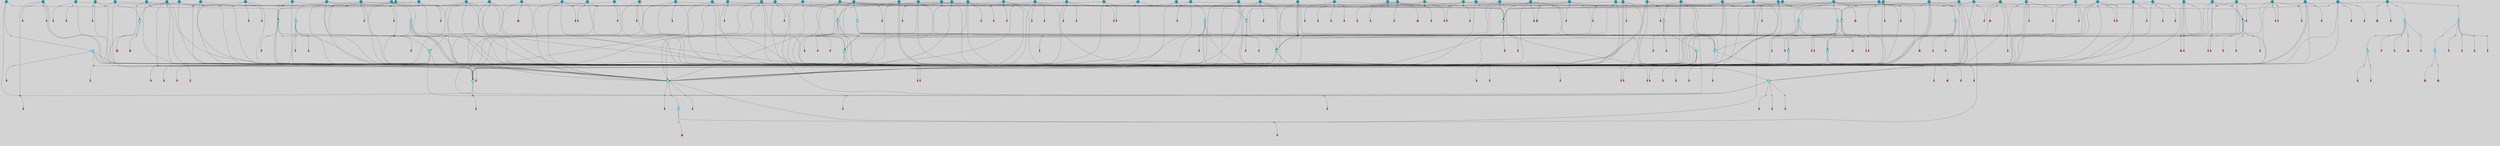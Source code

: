 // File exported with GEGELATI v1.3.1
// On the 2024-04-08 17:50:38
// With the File::TPGGraphDotExporter
digraph{
	graph[pad = "0.212, 0.055" bgcolor = lightgray]
	node[shape=circle style = filled label = ""]
		T3 [fillcolor="#66ddff"]
		T7 [fillcolor="#66ddff"]
		T9 [fillcolor="#66ddff"]
		T11 [fillcolor="#66ddff"]
		T24 [fillcolor="#1199bb"]
		T27 [fillcolor="#66ddff"]
		T90 [fillcolor="#66ddff"]
		T111 [fillcolor="#66ddff"]
		T129 [fillcolor="#66ddff"]
		T150 [fillcolor="#66ddff"]
		T159 [fillcolor="#66ddff"]
		T193 [fillcolor="#66ddff"]
		T211 [fillcolor="#1199bb"]
		T215 [fillcolor="#66ddff"]
		T255 [fillcolor="#66ddff"]
		T321 [fillcolor="#66ddff"]
		T322 [fillcolor="#1199bb"]
		T426 [fillcolor="#66ddff"]
		T116 [fillcolor="#1199bb"]
		T506 [fillcolor="#66ddff"]
		T522 [fillcolor="#66ddff"]
		T547 [fillcolor="#1199bb"]
		T570 [fillcolor="#1199bb"]
		T583 [fillcolor="#66ddff"]
		T593 [fillcolor="#66ddff"]
		T606 [fillcolor="#1199bb"]
		T609 [fillcolor="#1199bb"]
		T615 [fillcolor="#1199bb"]
		T628 [fillcolor="#1199bb"]
		T640 [fillcolor="#1199bb"]
		T658 [fillcolor="#66ddff"]
		T663 [fillcolor="#66ddff"]
		T690 [fillcolor="#66ddff"]
		T693 [fillcolor="#1199bb"]
		T695 [fillcolor="#1199bb"]
		T696 [fillcolor="#1199bb"]
		T613 [fillcolor="#1199bb"]
		T699 [fillcolor="#1199bb"]
		T700 [fillcolor="#1199bb"]
		T703 [fillcolor="#1199bb"]
		T704 [fillcolor="#1199bb"]
		T706 [fillcolor="#1199bb"]
		T708 [fillcolor="#66ddff"]
		T712 [fillcolor="#1199bb"]
		T734 [fillcolor="#66ddff"]
		T739 [fillcolor="#1199bb"]
		T740 [fillcolor="#1199bb"]
		T741 [fillcolor="#1199bb"]
		T742 [fillcolor="#1199bb"]
		T743 [fillcolor="#1199bb"]
		T744 [fillcolor="#1199bb"]
		T745 [fillcolor="#1199bb"]
		T746 [fillcolor="#1199bb"]
		T725 [fillcolor="#1199bb"]
		T747 [fillcolor="#1199bb"]
		T748 [fillcolor="#1199bb"]
		T749 [fillcolor="#1199bb"]
		T750 [fillcolor="#1199bb"]
		T751 [fillcolor="#1199bb"]
		T752 [fillcolor="#1199bb"]
		T753 [fillcolor="#1199bb"]
		T754 [fillcolor="#1199bb"]
		T755 [fillcolor="#1199bb"]
		T777 [fillcolor="#66ddff"]
		T533 [fillcolor="#1199bb"]
		T791 [fillcolor="#1199bb"]
		T815 [fillcolor="#1199bb"]
		T817 [fillcolor="#1199bb"]
		T790 [fillcolor="#1199bb"]
		T818 [fillcolor="#1199bb"]
		T819 [fillcolor="#1199bb"]
		T820 [fillcolor="#1199bb"]
		T284 [fillcolor="#1199bb"]
		T821 [fillcolor="#1199bb"]
		T822 [fillcolor="#1199bb"]
		T823 [fillcolor="#1199bb"]
		T636 [fillcolor="#1199bb"]
		T824 [fillcolor="#1199bb"]
		T826 [fillcolor="#1199bb"]
		T827 [fillcolor="#66ddff"]
		T828 [fillcolor="#66ddff"]
		T829 [fillcolor="#66ddff"]
		T830 [fillcolor="#66ddff"]
		T831 [fillcolor="#66ddff"]
		T832 [fillcolor="#1199bb"]
		T833 [fillcolor="#66ddff"]
		T834 [fillcolor="#1199bb"]
		T655 [fillcolor="#1199bb"]
		T837 [fillcolor="#1199bb"]
		T839 [fillcolor="#1199bb"]
		T840 [fillcolor="#1199bb"]
		T842 [fillcolor="#1199bb"]
		T844 [fillcolor="#1199bb"]
		T845 [fillcolor="#1199bb"]
		T848 [fillcolor="#1199bb"]
		T851 [fillcolor="#1199bb"]
		T852 [fillcolor="#1199bb"]
		T853 [fillcolor="#1199bb"]
		T854 [fillcolor="#1199bb"]
		T855 [fillcolor="#1199bb"]
		T856 [fillcolor="#1199bb"]
		T857 [fillcolor="#1199bb"]
		T858 [fillcolor="#1199bb"]
		T859 [fillcolor="#1199bb"]
		T860 [fillcolor="#1199bb"]
		T861 [fillcolor="#1199bb"]
		T862 [fillcolor="#1199bb"]
		T863 [fillcolor="#1199bb"]
		T864 [fillcolor="#1199bb"]
		T865 [fillcolor="#1199bb"]
		T866 [fillcolor="#1199bb"]
		T867 [fillcolor="#1199bb"]
		T868 [fillcolor="#1199bb"]
		P11725 [fillcolor="#cccccc" shape=point] //6|
		I11725 [shape=box style=invis label="6|1&2|6#1|7&#92;n10|7&2|0#1|5&#92;n9|4&0|1#2|2&#92;n8|6&0|0#1|0&#92;n"]
		P11725 -> I11725[style=invis]
		A8441 [fillcolor="#ff3366" shape=box margin=0.03 width=0 height=0 label="3"]
		T3 -> P11725 -> A8441
		P11726 [fillcolor="#cccccc" shape=point] //3|
		I11726 [shape=box style=invis label="7|6&2|4#0|2&#92;n10|3&2|7#1|4&#92;n11|6&0|4#0|1&#92;n7|1&0|0#2|6&#92;n7|6&0|3#2|6&#92;n4|0&2|6#0|1&#92;n4|4&2|5#0|2&#92;n4|6&0|4#2|7&#92;n10|0&2|3#1|5&#92;n2|6&0|5#0|2&#92;n1|0&2|3#0|7&#92;n1|6&2|0#0|5&#92;n6|2&0|1#0|7&#92;n9|2&0|3#2|7&#92;n5|3&0|6#0|6&#92;n1|7&2|5#2|3&#92;n8|1&2|7#0|6&#92;n1|0&2|5#2|1&#92;n7|1&2|2#2|5&#92;n7|4&2|6#0|3&#92;n"]
		P11726 -> I11726[style=invis]
		A8442 [fillcolor="#ff3366" shape=box margin=0.03 width=0 height=0 label="4"]
		T3 -> P11726 -> A8442
		P11727 [fillcolor="#cccccc" shape=point] //-3|
		I11727 [shape=box style=invis label="1|6&2|7#0|7&#92;n10|2&0|7#1|3&#92;n9|6&2|7#2|2&#92;n5|3&0|7#0|7&#92;n1|6&2|3#0|0&#92;n2|3&2|3#2|2&#92;n5|1&2|6#0|6&#92;n"]
		P11727 -> I11727[style=invis]
		A8443 [fillcolor="#ff3366" shape=box margin=0.03 width=0 height=0 label="7"]
		T7 -> P11727 -> A8443
		P11728 [fillcolor="#cccccc" shape=point] //5|
		I11728 [shape=box style=invis label="0|5&2|3#0|1&#92;n0|6&2|1#2|4&#92;n6|2&2|6#0|7&#92;n7|4&0|3#0|1&#92;n5|4&0|7#1|6&#92;n9|1&0|5#2|2&#92;n6|3&2|3#1|7&#92;n11|7&2|4#1|6&#92;n2|5&0|1#0|0&#92;n4|7&0|0#0|2&#92;n6|2&0|6#0|0&#92;n2|1&2|6#2|4&#92;n10|0&2|0#1|0&#92;n6|6&2|4#0|6&#92;n"]
		P11728 -> I11728[style=invis]
		A8444 [fillcolor="#ff3366" shape=box margin=0.03 width=0 height=0 label="8"]
		T7 -> P11728 -> A8444
		P11729 [fillcolor="#cccccc" shape=point] //-6|
		I11729 [shape=box style=invis label="11|1&0|7#2|0&#92;n10|4&0|1#1|0&#92;n4|3&2|4#2|1&#92;n0|5&2|0#0|0&#92;n6|1&0|0#0|3&#92;n8|2&2|0#0|4&#92;n11|4&2|0#1|6&#92;n7|0&2|6#2|3&#92;n5|3&2|6#2|0&#92;n2|0&2|0#0|4&#92;n"]
		P11729 -> I11729[style=invis]
		A8445 [fillcolor="#ff3366" shape=box margin=0.03 width=0 height=0 label="9"]
		T9 -> P11729 -> A8445
		P11730 [fillcolor="#cccccc" shape=point] //2|
		I11730 [shape=box style=invis label="6|3&2|7#1|4&#92;n8|6&0|0#2|5&#92;n2|1&0|2#0|3&#92;n8|7&0|6#0|4&#92;n2|1&2|0#0|1&#92;n0|0&2|2#2|3&#92;n6|6&0|7#2|1&#92;n6|1&0|7#2|6&#92;n5|4&2|7#0|4&#92;n0|3&0|4#2|0&#92;n11|0&2|0#2|5&#92;n4|5&2|5#2|4&#92;n5|7&0|6#0|4&#92;n9|7&2|5#0|3&#92;n5|4&2|1#0|3&#92;n5|3&0|1#1|7&#92;n0|4&0|3#2|5&#92;n"]
		P11730 -> I11730[style=invis]
		A8446 [fillcolor="#ff3366" shape=box margin=0.03 width=0 height=0 label="10"]
		T9 -> P11730 -> A8446
		P11731 [fillcolor="#cccccc" shape=point] //6|
		I11731 [shape=box style=invis label="3|0&2|7#2|2&#92;n3|2&0|4#2|5&#92;n5|1&0|2#1|0&#92;n8|7&0|1#2|0&#92;n8|5&0|3#0|6&#92;n0|2&0|2#2|3&#92;n1|5&2|5#0|5&#92;n5|6&0|6#0|7&#92;n6|7&0|0#2|6&#92;n1|2&2|3#0|0&#92;n7|7&2|3#0|4&#92;n0|7&2|7#0|6&#92;n1|0&2|2#2|7&#92;n4|4&0|1#0|0&#92;n"]
		P11731 -> I11731[style=invis]
		A8447 [fillcolor="#ff3366" shape=box margin=0.03 width=0 height=0 label="11"]
		T11 -> P11731 -> A8447
		P11732 [fillcolor="#cccccc" shape=point] //-4|
		I11732 [shape=box style=invis label="4|1&0|4#2|6&#92;n1|2&2|2#2|0&#92;n1|2&2|0#0|6&#92;n8|4&2|3#2|5&#92;n5|5&2|1#1|0&#92;n"]
		P11732 -> I11732[style=invis]
		A8448 [fillcolor="#ff3366" shape=box margin=0.03 width=0 height=0 label="12"]
		T11 -> P11732 -> A8448
		P11733 [fillcolor="#cccccc" shape=point] //1|
		I11733 [shape=box style=invis label="5|1&0|6#2|7&#92;n2|4&0|4#2|2&#92;n0|6&0|5#0|4&#92;n10|6&2|5#1|6&#92;n9|3&0|1#1|7&#92;n10|3&2|2#1|0&#92;n5|0&0|0#2|1&#92;n11|3&2|3#1|5&#92;n10|3&0|1#1|0&#92;n2|4&0|1#0|1&#92;n0|2&0|3#2|4&#92;n9|2&2|1#2|5&#92;n11|7&2|6#2|6&#92;n"]
		P11733 -> I11733[style=invis]
		T24 -> P11733 -> T7
		P11734 [fillcolor="#cccccc" shape=point] //5|
		I11734 [shape=box style=invis label="3|0&2|0#0|1&#92;n3|0&0|7#0|1&#92;n5|3&0|2#2|6&#92;n4|4&2|4#2|6&#92;n11|2&0|7#1|6&#92;n2|7&2|2#2|5&#92;n9|3&2|6#2|7&#92;n7|7&0|0#0|4&#92;n6|1&2|4#2|3&#92;n5|4&2|0#1|6&#92;n1|3&0|7#0|4&#92;n"]
		P11734 -> I11734[style=invis]
		A8449 [fillcolor="#ff3366" shape=box margin=0.03 width=0 height=0 label="7"]
		T24 -> P11734 -> A8449
		P11735 [fillcolor="#cccccc" shape=point] //-2|
		I11735 [shape=box style=invis label="4|1&0|4#0|3&#92;n4|2&0|5#2|0&#92;n5|5&2|6#0|5&#92;n1|4&0|1#0|2&#92;n6|3&2|7#1|5&#92;n0|4&2|0#0|3&#92;n8|5&2|5#1|2&#92;n10|7&2|7#1|1&#92;n3|4&0|0#2|1&#92;n3|6&2|5#2|5&#92;n8|3&0|1#0|7&#92;n10|0&2|7#1|3&#92;n4|1&2|4#0|1&#92;n9|3&2|0#0|4&#92;n3|6&2|0#0|4&#92;n1|2&0|6#2|1&#92;n4|0&2|1#2|2&#92;n"]
		P11735 -> I11735[style=invis]
		A8450 [fillcolor="#ff3366" shape=box margin=0.03 width=0 height=0 label="14"]
		T24 -> P11735 -> A8450
		P11736 [fillcolor="#cccccc" shape=point] //2|
		I11736 [shape=box style=invis label="9|1&2|3#0|1&#92;n5|2&2|0#2|4&#92;n3|6&2|5#2|7&#92;n7|0&2|5#0|4&#92;n1|2&0|3#0|5&#92;n7|3&2|7#0|0&#92;n"]
		P11736 -> I11736[style=invis]
		A8451 [fillcolor="#ff3366" shape=box margin=0.03 width=0 height=0 label="2"]
		T27 -> P11736 -> A8451
		P11737 [fillcolor="#cccccc" shape=point] //-6|
		I11737 [shape=box style=invis label="7|5&0|4#0|4&#92;n11|0&2|5#2|1&#92;n"]
		P11737 -> I11737[style=invis]
		A8452 [fillcolor="#ff3366" shape=box margin=0.03 width=0 height=0 label="3"]
		T27 -> P11737 -> A8452
		T27 -> P11726
		P11738 [fillcolor="#cccccc" shape=point] //0|
		I11738 [shape=box style=invis label="2|5&0|1#0|6&#92;n6|1&2|2#2|7&#92;n8|0&0|3#1|4&#92;n4|3&2|5#2|4&#92;n8|1&2|4#0|0&#92;n6|6&0|1#2|6&#92;n11|7&2|4#2|5&#92;n6|2&2|4#0|2&#92;n8|5&2|4#2|4&#92;n2|1&2|1#2|2&#92;n2|7&2|5#2|6&#92;n9|7&0|5#0|4&#92;n1|2&0|5#2|6&#92;n4|2&2|3#2|7&#92;n3|3&2|1#0|2&#92;n"]
		P11738 -> I11738[style=invis]
		A8453 [fillcolor="#ff3366" shape=box margin=0.03 width=0 height=0 label="5"]
		T27 -> P11738 -> A8453
		P11739 [fillcolor="#cccccc" shape=point] //0|
		I11739 [shape=box style=invis label="4|0&0|3#2|7&#92;n10|2&0|3#1|7&#92;n3|5&0|2#0|3&#92;n4|5&0|0#2|1&#92;n10|7&2|0#1|2&#92;n5|3&2|3#1|6&#92;n9|5&2|0#0|4&#92;n5|4&2|7#0|2&#92;n10|3&2|7#1|4&#92;n7|2&0|1#2|6&#92;n8|6&0|5#0|5&#92;n8|7&2|3#0|5&#92;n2|6&2|4#0|0&#92;n"]
		P11739 -> I11739[style=invis]
		A8454 [fillcolor="#ff3366" shape=box margin=0.03 width=0 height=0 label="5"]
		T27 -> P11739 -> A8454
		P11740 [fillcolor="#cccccc" shape=point] //-2|
		I11740 [shape=box style=invis label="8|4&2|1#2|5&#92;n4|1&0|7#2|1&#92;n5|7&2|3#2|2&#92;n10|4&2|5#1|7&#92;n10|0&2|6#1|3&#92;n4|5&2|7#0|6&#92;n9|5&2|4#0|4&#92;n2|4&0|5#0|7&#92;n11|1&2|4#2|6&#92;n5|6&0|7#1|2&#92;n2|7&2|7#2|6&#92;n5|2&0|5#1|5&#92;n3|0&0|6#0|2&#92;n4|0&0|4#2|4&#92;n4|4&2|6#0|7&#92;n10|6&2|0#1|4&#92;n9|7&0|3#1|4&#92;n1|4&2|6#0|3&#92;n11|5&2|6#0|3&#92;n0|3&0|5#0|1&#92;n"]
		P11740 -> I11740[style=invis]
		A8455 [fillcolor="#ff3366" shape=box margin=0.03 width=0 height=0 label="13"]
		T90 -> P11740 -> A8455
		P11741 [fillcolor="#cccccc" shape=point] //4|
		I11741 [shape=box style=invis label="7|1&2|6#1|3&#92;n10|1&0|3#1|6&#92;n8|5&2|3#2|1&#92;n11|5&0|0#2|6&#92;n4|1&0|6#0|0&#92;n11|1&0|2#0|3&#92;n2|0&2|1#0|7&#92;n"]
		P11741 -> I11741[style=invis]
		A8456 [fillcolor="#ff3366" shape=box margin=0.03 width=0 height=0 label="2"]
		T90 -> P11741 -> A8456
		P11742 [fillcolor="#cccccc" shape=point] //7|
		I11742 [shape=box style=invis label="10|3&0|1#1|4&#92;n4|6&0|0#0|2&#92;n4|5&0|6#0|0&#92;n4|3&0|6#2|1&#92;n7|0&0|3#1|2&#92;n4|7&0|6#0|5&#92;n7|6&0|7#0|6&#92;n6|6&0|0#0|3&#92;n11|1&0|4#2|5&#92;n10|2&0|3#1|2&#92;n"]
		P11742 -> I11742[style=invis]
		A8457 [fillcolor="#ff3366" shape=box margin=0.03 width=0 height=0 label="4"]
		T90 -> P11742 -> A8457
		P11743 [fillcolor="#cccccc" shape=point] //-3|
		I11743 [shape=box style=invis label="8|1&2|3#0|5&#92;n0|6&0|5#0|5&#92;n3|7&2|1#0|6&#92;n3|5&0|1#0|0&#92;n9|5&2|0#0|4&#92;n3|5&0|2#0|3&#92;n10|6&2|4#1|0&#92;n9|4&2|7#2|6&#92;n1|7&2|5#2|2&#92;n"]
		P11743 -> I11743[style=invis]
		A8458 [fillcolor="#ff3366" shape=box margin=0.03 width=0 height=0 label="5"]
		T90 -> P11743 -> A8458
		P11744 [fillcolor="#cccccc" shape=point] //-7|
		I11744 [shape=box style=invis label="3|0&2|0#0|1&#92;n1|1&0|2#0|4&#92;n11|2&0|7#1|6&#92;n9|7&0|0#0|4&#92;n3|0&0|7#0|1&#92;n9|3&2|6#2|7&#92;n5|3&0|2#2|6&#92;n6|1&2|4#2|3&#92;n5|4&2|0#1|6&#92;n1|3&0|7#0|7&#92;n"]
		P11744 -> I11744[style=invis]
		A8459 [fillcolor="#ff3366" shape=box margin=0.03 width=0 height=0 label="7"]
		T90 -> P11744 -> A8459
		P11745 [fillcolor="#cccccc" shape=point] //-5|
		I11745 [shape=box style=invis label="0|0&2|3#0|2&#92;n10|5&0|6#1|3&#92;n7|3&0|6#2|3&#92;n3|4&0|6#0|6&#92;n10|5&0|2#1|1&#92;n5|0&0|1#0|3&#92;n6|6&2|5#1|5&#92;n7|4&0|2#1|7&#92;n5|7&0|1#2|5&#92;n1|5&0|0#0|3&#92;n7|5&2|1#2|6&#92;n9|0&0|2#0|0&#92;n4|0&2|4#0|0&#92;n4|6&0|0#2|3&#92;n3|1&0|6#2|5&#92;n7|7&2|1#2|3&#92;n9|4&2|2#0|6&#92;n"]
		P11745 -> I11745[style=invis]
		T111 -> P11745 -> T9
		P11746 [fillcolor="#cccccc" shape=point] //7|
		I11746 [shape=box style=invis label="7|4&2|1#2|0&#92;n4|1&2|4#2|3&#92;n5|0&2|0#2|2&#92;n6|1&2|4#2|6&#92;n"]
		P11746 -> I11746[style=invis]
		A8460 [fillcolor="#ff3366" shape=box margin=0.03 width=0 height=0 label="9"]
		T111 -> P11746 -> A8460
		P11747 [fillcolor="#cccccc" shape=point] //2|
		I11747 [shape=box style=invis label="3|0&2|0#0|1&#92;n11|2&0|7#1|6&#92;n8|7&2|4#0|5&#92;n5|3&0|2#2|6&#92;n4|4&2|4#2|6&#92;n3|0&0|7#0|1&#92;n2|7&2|2#2|5&#92;n9|3&2|6#2|7&#92;n7|7&0|0#0|4&#92;n6|1&2|4#1|3&#92;n5|4&2|0#1|6&#92;n1|3&0|7#0|4&#92;n"]
		P11747 -> I11747[style=invis]
		A8461 [fillcolor="#ff3366" shape=box margin=0.03 width=0 height=0 label="7"]
		T111 -> P11747 -> A8461
		T111 -> P11729
		P11748 [fillcolor="#cccccc" shape=point] //8|
		I11748 [shape=box style=invis label="9|0&0|1#2|0&#92;n10|1&2|5#1|4&#92;n8|2&2|6#0|4&#92;n2|4&2|5#2|3&#92;n4|2&2|2#0|2&#92;n7|5&0|2#0|0&#92;n8|2&2|1#1|3&#92;n8|7&0|7#2|1&#92;n1|1&0|0#0|7&#92;n5|6&2|5#1|0&#92;n6|6&2|5#0|0&#92;n11|4&0|3#2|6&#92;n4|2&2|4#0|7&#92;n5|6&0|1#2|0&#92;n11|3&0|2#0|7&#92;n"]
		P11748 -> I11748[style=invis]
		A8462 [fillcolor="#ff3366" shape=box margin=0.03 width=0 height=0 label="6"]
		T129 -> P11748 -> A8462
		T129 -> P11734
		P11749 [fillcolor="#cccccc" shape=point] //10|
		I11749 [shape=box style=invis label="4|5&2|7#2|1&#92;n1|7&2|3#0|6&#92;n3|5&2|2#0|3&#92;n10|3&0|7#1|4&#92;n7|1&0|4#2|6&#92;n10|2&0|3#1|7&#92;n9|5&2|0#0|4&#92;n4|0&0|3#2|7&#92;n11|4&2|6#1|2&#92;n5|4&2|7#0|2&#92;n2|6&2|4#0|0&#92;n6|5&0|7#2|1&#92;n5|3&2|3#1|6&#92;n10|7&2|0#1|2&#92;n"]
		P11749 -> I11749[style=invis]
		A8463 [fillcolor="#ff3366" shape=box margin=0.03 width=0 height=0 label="5"]
		T129 -> P11749 -> A8463
		P11750 [fillcolor="#cccccc" shape=point] //5|
		I11750 [shape=box style=invis label="9|4&2|3#1|3&#92;n0|4&2|4#0|5&#92;n6|1&2|6#2|5&#92;n4|0&0|5#2|0&#92;n"]
		P11750 -> I11750[style=invis]
		A8464 [fillcolor="#ff3366" shape=box margin=0.03 width=0 height=0 label="7"]
		T129 -> P11750 -> A8464
		P11751 [fillcolor="#cccccc" shape=point] //6|
		I11751 [shape=box style=invis label="9|4&2|7#0|6&#92;n8|4&0|1#1|0&#92;n1|3&0|0#2|1&#92;n2|4&0|6#2|2&#92;n5|1&2|5#0|7&#92;n3|0&0|3#2|6&#92;n2|2&2|6#0|2&#92;n8|4&0|4#2|2&#92;n5|1&2|4#0|3&#92;n9|4&0|6#0|6&#92;n5|0&2|2#1|5&#92;n11|7&0|0#1|1&#92;n0|4&0|3#0|3&#92;n7|7&2|4#2|5&#92;n1|5&0|1#2|1&#92;n"]
		P11751 -> I11751[style=invis]
		A8465 [fillcolor="#ff3366" shape=box margin=0.03 width=0 height=0 label="1"]
		T129 -> P11751 -> A8465
		P11752 [fillcolor="#cccccc" shape=point] //-3|
		I11752 [shape=box style=invis label="2|6&0|0#0|7&#92;n9|6&2|0#0|6&#92;n3|0&0|5#0|1&#92;n5|5&0|4#0|3&#92;n6|1&2|4#2|3&#92;n2|7&2|2#2|5&#92;n5|3&0|2#2|6&#92;n7|7&0|0#0|4&#92;n5|4&2|0#1|6&#92;n9|3&2|6#2|7&#92;n1|3&0|7#0|4&#92;n"]
		P11752 -> I11752[style=invis]
		A8466 [fillcolor="#ff3366" shape=box margin=0.03 width=0 height=0 label="7"]
		T150 -> P11752 -> A8466
		P11753 [fillcolor="#cccccc" shape=point] //4|
		I11753 [shape=box style=invis label="6|0&0|7#1|0&#92;n8|6&2|6#2|7&#92;n"]
		P11753 -> I11753[style=invis]
		A8467 [fillcolor="#ff3366" shape=box margin=0.03 width=0 height=0 label="3"]
		T150 -> P11753 -> A8467
		P11754 [fillcolor="#cccccc" shape=point] //0|
		I11754 [shape=box style=invis label="2|5&0|1#0|6&#92;n6|1&2|2#2|7&#92;n8|0&0|3#1|4&#92;n11|7&2|4#2|5&#92;n8|1&2|4#0|0&#92;n6|6&0|1#2|6&#92;n7|0&2|4#1|0&#92;n4|1&2|5#2|4&#92;n6|2&2|4#0|2&#92;n8|5&2|4#2|4&#92;n2|1&2|1#2|2&#92;n2|7&2|5#2|6&#92;n9|7&0|5#0|4&#92;n1|2&0|5#2|6&#92;n4|2&2|3#2|7&#92;n3|3&2|1#0|2&#92;n"]
		P11754 -> I11754[style=invis]
		A8468 [fillcolor="#ff3366" shape=box margin=0.03 width=0 height=0 label="5"]
		T150 -> P11754 -> A8468
		P11755 [fillcolor="#cccccc" shape=point] //-8|
		I11755 [shape=box style=invis label="7|5&0|4#2|4&#92;n"]
		P11755 -> I11755[style=invis]
		A8469 [fillcolor="#ff3366" shape=box margin=0.03 width=0 height=0 label="3"]
		T150 -> P11755 -> A8469
		P11756 [fillcolor="#cccccc" shape=point] //7|
		I11756 [shape=box style=invis label="1|6&2|7#0|7&#92;n9|6&2|7#2|2&#92;n10|2&0|7#1|0&#92;n1|6&2|3#0|0&#92;n5|0&2|2#1|1&#92;n2|3&2|3#2|2&#92;n5|1&2|6#0|6&#92;n"]
		P11756 -> I11756[style=invis]
		T150 -> P11756 -> T90
		P11757 [fillcolor="#cccccc" shape=point] //7|
		I11757 [shape=box style=invis label="7|0&2|1#2|0&#92;n9|7&2|1#1|7&#92;n8|2&0|1#1|0&#92;n6|6&0|2#1|1&#92;n2|2&0|5#0|0&#92;n5|7&0|0#2|1&#92;n5|1&2|5#1|5&#92;n4|7&2|4#2|3&#92;n10|5&2|2#1|5&#92;n1|3&2|2#2|0&#92;n10|2&2|6#1|5&#92;n"]
		P11757 -> I11757[style=invis]
		A8470 [fillcolor="#ff3366" shape=box margin=0.03 width=0 height=0 label="1"]
		T159 -> P11757 -> A8470
		P11758 [fillcolor="#cccccc" shape=point] //7|
		I11758 [shape=box style=invis label="7|4&2|7#0|4&#92;n4|6&0|1#2|5&#92;n2|1&2|3#0|0&#92;n4|3&2|0#0|1&#92;n0|0&2|7#2|7&#92;n7|7&0|5#2|3&#92;n5|0&2|1#2|2&#92;n10|0&0|4#1|2&#92;n4|4&0|7#0|0&#92;n6|7&0|2#0|1&#92;n1|4&2|5#0|4&#92;n"]
		P11758 -> I11758[style=invis]
		A8471 [fillcolor="#ff3366" shape=box margin=0.03 width=0 height=0 label="0"]
		T159 -> P11758 -> A8471
		P11759 [fillcolor="#cccccc" shape=point] //5|
		I11759 [shape=box style=invis label="0|5&2|3#0|1&#92;n0|6&2|1#2|4&#92;n6|2&2|6#0|7&#92;n9|0&2|7#1|1&#92;n7|4&0|3#0|1&#92;n11|7&2|4#1|6&#92;n9|1&0|5#2|2&#92;n5|4&0|7#1|6&#92;n2|5&0|1#0|0&#92;n4|7&0|0#0|2&#92;n6|2&0|6#0|0&#92;n2|1&2|6#2|4&#92;n10|0&0|0#1|0&#92;n6|6&2|4#0|6&#92;n"]
		P11759 -> I11759[style=invis]
		T159 -> P11759 -> T129
		P11760 [fillcolor="#cccccc" shape=point] //-2|
		I11760 [shape=box style=invis label="1|0&0|3#0|3&#92;n2|7&0|4#0|4&#92;n11|6&2|1#1|4&#92;n6|1&2|5#0|0&#92;n2|0&2|0#0|6&#92;n1|3&2|1#0|4&#92;n"]
		P11760 -> I11760[style=invis]
		A8472 [fillcolor="#ff3366" shape=box margin=0.03 width=0 height=0 label="2"]
		T193 -> P11760 -> A8472
		P11761 [fillcolor="#cccccc" shape=point] //3|
		I11761 [shape=box style=invis label="5|4&2|7#0|4&#92;n0|4&0|3#2|5&#92;n8|6&0|0#2|5&#92;n2|1&0|2#0|3&#92;n9|7&0|6#0|4&#92;n0|0&2|2#2|3&#92;n6|6&0|7#2|1&#92;n6|1&0|7#2|6&#92;n0|3&0|4#2|0&#92;n11|0&2|0#2|5&#92;n4|5&2|5#2|4&#92;n5|3&0|1#1|7&#92;n9|7&2|2#0|3&#92;n5|4&2|1#0|3&#92;n5|0&0|6#0|4&#92;n0|0&0|1#2|0&#92;n"]
		P11761 -> I11761[style=invis]
		A8473 [fillcolor="#ff3366" shape=box margin=0.03 width=0 height=0 label="10"]
		T193 -> P11761 -> A8473
		P11762 [fillcolor="#cccccc" shape=point] //-1|
		I11762 [shape=box style=invis label="1|7&2|1#0|6&#92;n8|1&2|3#0|5&#92;n10|6&2|7#1|0&#92;n1|7&2|5#0|2&#92;n0|3&0|3#2|2&#92;n3|5&0|1#0|0&#92;n3|5&0|2#0|3&#92;n1|5&2|0#0|4&#92;n5|7&2|2#2|5&#92;n4|0&2|3#0|3&#92;n"]
		P11762 -> I11762[style=invis]
		T193 -> P11762 -> T3
		P11763 [fillcolor="#cccccc" shape=point] //10|
		I11763 [shape=box style=invis label="6|1&2|4#2|3&#92;n3|0&0|7#0|1&#92;n5|3&0|2#2|6&#92;n4|4&0|4#2|6&#92;n5|4&2|0#1|6&#92;n10|5&0|6#1|5&#92;n2|5&2|1#2|2&#92;n1|3&0|7#0|4&#92;n3|0&2|0#0|1&#92;n11|2&0|5#1|6&#92;n9|3&2|6#2|7&#92;n7|7&0|0#0|4&#92;n"]
		P11763 -> I11763[style=invis]
		A8474 [fillcolor="#ff3366" shape=box margin=0.03 width=0 height=0 label="7"]
		T193 -> P11763 -> A8474
		P11764 [fillcolor="#cccccc" shape=point] //5|
		I11764 [shape=box style=invis label="3|0&2|0#0|1&#92;n3|0&0|7#0|1&#92;n5|3&0|2#2|6&#92;n4|4&2|4#2|6&#92;n11|2&0|7#1|6&#92;n2|7&2|2#2|5&#92;n9|3&2|6#2|7&#92;n7|7&0|0#0|4&#92;n6|1&2|4#2|3&#92;n5|4&2|0#1|6&#92;n1|3&0|7#0|4&#92;n"]
		P11764 -> I11764[style=invis]
		A8475 [fillcolor="#ff3366" shape=box margin=0.03 width=0 height=0 label="7"]
		T211 -> P11764 -> A8475
		P11765 [fillcolor="#cccccc" shape=point] //10|
		I11765 [shape=box style=invis label="4|5&2|7#2|1&#92;n1|7&2|3#0|6&#92;n3|5&2|2#0|3&#92;n10|3&0|7#1|4&#92;n7|1&0|4#2|6&#92;n10|2&0|3#1|7&#92;n9|5&2|0#0|4&#92;n4|0&0|3#2|7&#92;n11|4&2|6#1|2&#92;n5|4&2|7#0|2&#92;n2|6&2|4#0|0&#92;n6|5&0|7#2|1&#92;n5|3&2|3#1|6&#92;n10|7&2|0#1|2&#92;n"]
		P11765 -> I11765[style=invis]
		A8476 [fillcolor="#ff3366" shape=box margin=0.03 width=0 height=0 label="5"]
		T211 -> P11765 -> A8476
		P11766 [fillcolor="#cccccc" shape=point] //8|
		I11766 [shape=box style=invis label="9|0&0|1#2|0&#92;n10|1&2|5#1|4&#92;n8|2&2|6#0|4&#92;n2|4&2|5#2|3&#92;n4|2&2|2#0|2&#92;n7|5&0|2#0|0&#92;n8|2&2|1#1|3&#92;n8|7&0|7#2|1&#92;n1|1&0|0#0|7&#92;n5|6&2|5#1|0&#92;n6|6&2|5#0|0&#92;n11|4&0|3#2|6&#92;n4|2&2|4#0|7&#92;n5|6&0|1#2|0&#92;n11|3&0|2#0|7&#92;n"]
		P11766 -> I11766[style=invis]
		A8477 [fillcolor="#ff3366" shape=box margin=0.03 width=0 height=0 label="6"]
		T211 -> P11766 -> A8477
		P11767 [fillcolor="#cccccc" shape=point] //6|
		I11767 [shape=box style=invis label="9|4&2|7#0|6&#92;n8|4&0|1#1|0&#92;n1|3&0|0#2|1&#92;n2|4&0|6#2|2&#92;n5|1&2|5#0|7&#92;n3|0&0|3#2|6&#92;n2|2&2|6#0|2&#92;n8|4&0|4#2|2&#92;n5|1&2|4#0|3&#92;n9|4&0|6#0|6&#92;n5|0&2|2#1|5&#92;n11|7&0|0#1|1&#92;n0|4&0|3#0|3&#92;n7|7&2|4#2|5&#92;n1|5&0|1#2|1&#92;n"]
		P11767 -> I11767[style=invis]
		A8478 [fillcolor="#ff3366" shape=box margin=0.03 width=0 height=0 label="1"]
		T211 -> P11767 -> A8478
		P11768 [fillcolor="#cccccc" shape=point] //5|
		I11768 [shape=box style=invis label="9|4&2|3#1|3&#92;n0|4&2|4#0|5&#92;n6|1&2|6#2|5&#92;n4|0&0|5#2|0&#92;n"]
		P11768 -> I11768[style=invis]
		A8479 [fillcolor="#ff3366" shape=box margin=0.03 width=0 height=0 label="7"]
		T211 -> P11768 -> A8479
		P11769 [fillcolor="#cccccc" shape=point] //-1|
		I11769 [shape=box style=invis label="11|7&2|0#1|7&#92;n1|5&2|4#2|4&#92;n4|3&0|1#0|5&#92;n1|6&0|0#0|4&#92;n8|6&2|4#0|0&#92;n4|0&0|0#0|5&#92;n10|4&2|0#1|0&#92;n9|6&2|5#1|3&#92;n0|7&2|1#0|5&#92;n0|6&2|3#2|0&#92;n4|4&0|5#0|1&#92;n"]
		P11769 -> I11769[style=invis]
		A8480 [fillcolor="#ff3366" shape=box margin=0.03 width=0 height=0 label="12"]
		T215 -> P11769 -> A8480
		P11770 [fillcolor="#cccccc" shape=point] //1|
		I11770 [shape=box style=invis label="9|3&0|0#1|1&#92;n4|6&0|5#0|7&#92;n3|6&0|0#2|0&#92;n6|2&2|5#1|4&#92;n8|7&0|7#0|0&#92;n5|0&2|6#0|6&#92;n"]
		P11770 -> I11770[style=invis]
		A8481 [fillcolor="#ff3366" shape=box margin=0.03 width=0 height=0 label="5"]
		T215 -> P11770 -> A8481
		P11771 [fillcolor="#cccccc" shape=point] //5|
		I11771 [shape=box style=invis label="4|4&0|6#2|1&#92;n7|6&0|1#1|4&#92;n6|2&0|7#1|3&#92;n9|1&2|6#0|7&#92;n1|6&2|3#0|0&#92;n2|3&2|3#2|2&#92;n1|0&2|7#2|7&#92;n10|3&0|7#1|7&#92;n"]
		P11771 -> I11771[style=invis]
		A8482 [fillcolor="#ff3366" shape=box margin=0.03 width=0 height=0 label="7"]
		T215 -> P11771 -> A8482
		T255 -> P11762
		P11772 [fillcolor="#cccccc" shape=point] //-9|
		I11772 [shape=box style=invis label="7|1&0|0#2|6&#92;n1|6&0|4#2|7&#92;n7|6&2|4#0|2&#92;n10|7&2|1#1|3&#92;n7|6&0|3#2|6&#92;n4|0&2|2#2|1&#92;n1|0&0|5#2|3&#92;n6|1&2|6#1|1&#92;n7|4&2|6#1|0&#92;n9|5&0|1#0|2&#92;n9|2&0|3#0|7&#92;n6|0&2|7#0|6&#92;n10|5&2|3#1|5&#92;n10|0&2|7#1|4&#92;n1|0&2|3#0|7&#92;n5|2&0|6#0|6&#92;n2|6&0|1#0|2&#92;n7|4&2|5#0|3&#92;n3|6&2|4#0|5&#92;n1|6&2|0#0|5&#92;n"]
		P11772 -> I11772[style=invis]
		A8483 [fillcolor="#ff3366" shape=box margin=0.03 width=0 height=0 label="4"]
		T255 -> P11772 -> A8483
		P11773 [fillcolor="#cccccc" shape=point] //7|
		I11773 [shape=box style=invis label="9|6&2|6#1|3&#92;n9|7&2|0#1|7&#92;n3|0&2|0#0|0&#92;n1|6&0|0#0|4&#92;n7|4&0|3#0|1&#92;n"]
		P11773 -> I11773[style=invis]
		A8484 [fillcolor="#ff3366" shape=box margin=0.03 width=0 height=0 label="12"]
		T255 -> P11773 -> A8484
		P11774 [fillcolor="#cccccc" shape=point] //-9|
		I11774 [shape=box style=invis label="11|5&0|0#2|6&#92;n8|5&2|3#2|1&#92;n7|1&0|6#1|3&#92;n11|4&0|2#0|1&#92;n9|0&2|7#1|6&#92;n10|1&0|3#1|6&#92;n0|3&0|4#2|5&#92;n5|7&2|3#1|6&#92;n2|0&2|1#0|7&#92;n"]
		P11774 -> I11774[style=invis]
		A8485 [fillcolor="#ff3366" shape=box margin=0.03 width=0 height=0 label="2"]
		T255 -> P11774 -> A8485
		P11775 [fillcolor="#cccccc" shape=point] //-7|
		I11775 [shape=box style=invis label="9|1&2|7#2|1&#92;n7|0&2|0#2|7&#92;n2|3&2|3#2|2&#92;n8|5&2|1#0|3&#92;n5|5&0|7#0|1&#92;n1|6&2|7#0|7&#92;n10|2&0|7#1|3&#92;n6|4&2|2#2|4&#92;n0|6&2|5#0|2&#92;n"]
		P11775 -> I11775[style=invis]
		A8486 [fillcolor="#ff3366" shape=box margin=0.03 width=0 height=0 label="7"]
		T255 -> P11775 -> A8486
		P11776 [fillcolor="#cccccc" shape=point] //-7|
		I11776 [shape=box style=invis label="9|1&2|7#2|1&#92;n7|0&2|0#2|7&#92;n2|3&2|3#2|2&#92;n8|5&2|1#0|3&#92;n5|5&0|7#0|1&#92;n1|6&2|7#0|7&#92;n10|2&0|7#1|3&#92;n6|4&2|2#2|4&#92;n0|6&2|5#0|2&#92;n"]
		P11776 -> I11776[style=invis]
		A8487 [fillcolor="#ff3366" shape=box margin=0.03 width=0 height=0 label="7"]
		T322 -> P11776 -> A8487
		P11777 [fillcolor="#cccccc" shape=point] //-9|
		I11777 [shape=box style=invis label="11|5&0|0#2|6&#92;n8|5&2|3#2|1&#92;n7|1&0|6#1|3&#92;n11|4&0|2#0|1&#92;n9|0&2|7#1|6&#92;n10|1&0|3#1|6&#92;n0|3&0|4#2|5&#92;n5|7&2|3#1|6&#92;n2|0&2|1#0|7&#92;n"]
		P11777 -> I11777[style=invis]
		A8488 [fillcolor="#ff3366" shape=box margin=0.03 width=0 height=0 label="2"]
		T322 -> P11777 -> A8488
		P11778 [fillcolor="#cccccc" shape=point] //-9|
		I11778 [shape=box style=invis label="7|1&0|0#2|6&#92;n1|6&0|4#2|7&#92;n7|6&2|4#0|2&#92;n10|7&2|1#1|3&#92;n7|6&0|3#2|6&#92;n4|0&2|2#2|1&#92;n1|0&0|5#2|3&#92;n6|1&2|6#1|1&#92;n7|4&2|6#1|0&#92;n9|5&0|1#0|2&#92;n9|2&0|3#0|7&#92;n6|0&2|7#0|6&#92;n10|5&2|3#1|5&#92;n10|0&2|7#1|4&#92;n1|0&2|3#0|7&#92;n5|2&0|6#0|6&#92;n2|6&0|1#0|2&#92;n7|4&2|5#0|3&#92;n3|6&2|4#0|5&#92;n1|6&2|0#0|5&#92;n"]
		P11778 -> I11778[style=invis]
		A8489 [fillcolor="#ff3366" shape=box margin=0.03 width=0 height=0 label="4"]
		T322 -> P11778 -> A8489
		P11779 [fillcolor="#cccccc" shape=point] //3|
		I11779 [shape=box style=invis label="7|6&2|4#0|2&#92;n10|3&2|7#1|4&#92;n11|6&0|4#0|1&#92;n7|1&0|0#2|6&#92;n7|6&0|3#2|6&#92;n4|0&2|6#0|1&#92;n4|4&2|5#0|2&#92;n4|6&0|4#2|7&#92;n10|0&2|3#1|5&#92;n2|6&0|5#0|2&#92;n1|0&2|3#0|7&#92;n1|6&2|0#0|5&#92;n6|2&0|1#0|7&#92;n9|2&0|3#2|7&#92;n5|3&0|6#0|6&#92;n1|7&2|5#2|3&#92;n8|1&2|7#0|6&#92;n1|0&2|5#2|1&#92;n7|1&2|2#2|5&#92;n7|4&2|6#0|3&#92;n"]
		P11779 -> I11779[style=invis]
		A8490 [fillcolor="#ff3366" shape=box margin=0.03 width=0 height=0 label="4"]
		T321 -> P11779 -> A8490
		P11780 [fillcolor="#cccccc" shape=point] //6|
		I11780 [shape=box style=invis label="6|1&2|6#1|7&#92;n10|7&2|0#1|5&#92;n9|4&0|1#2|2&#92;n8|6&0|0#1|0&#92;n"]
		P11780 -> I11780[style=invis]
		A8491 [fillcolor="#ff3366" shape=box margin=0.03 width=0 height=0 label="3"]
		T321 -> P11780 -> A8491
		P11781 [fillcolor="#cccccc" shape=point] //7|
		I11781 [shape=box style=invis label="9|6&2|6#1|3&#92;n9|7&2|0#1|7&#92;n3|0&2|0#0|0&#92;n1|6&0|0#0|4&#92;n7|4&0|3#0|1&#92;n"]
		P11781 -> I11781[style=invis]
		A8492 [fillcolor="#ff3366" shape=box margin=0.03 width=0 height=0 label="12"]
		T322 -> P11781 -> A8492
		P11782 [fillcolor="#cccccc" shape=point] //-1|
		I11782 [shape=box style=invis label="1|7&2|1#0|6&#92;n8|1&2|3#0|5&#92;n10|6&2|7#1|0&#92;n1|7&2|5#0|2&#92;n0|3&0|3#2|2&#92;n3|5&0|1#0|0&#92;n3|5&0|2#0|3&#92;n1|5&2|0#0|4&#92;n5|7&2|2#2|5&#92;n4|0&2|3#0|3&#92;n"]
		P11782 -> I11782[style=invis]
		T322 -> P11782 -> T321
		T426 -> P11728
		P11783 [fillcolor="#cccccc" shape=point] //-5|
		I11783 [shape=box style=invis label="10|6&2|5#1|6&#92;n9|3&0|1#1|7&#92;n2|4&0|1#0|1&#92;n11|3&0|7#1|6&#92;n5|1&0|6#2|7&#92;n8|0&0|0#0|1&#92;n0|6&0|7#0|4&#92;n6|7&2|6#2|6&#92;n11|0&2|3#0|5&#92;n"]
		P11783 -> I11783[style=invis]
		T426 -> P11783 -> T7
		P11784 [fillcolor="#cccccc" shape=point] //-7|
		I11784 [shape=box style=invis label="6|4&2|6#1|0&#92;n2|6&0|2#0|0&#92;n9|4&2|6#2|1&#92;n11|5&0|1#0|1&#92;n5|5&0|0#0|1&#92;n4|6&0|7#0|5&#92;n1|0&2|4#2|2&#92;n3|4&0|2#0|5&#92;n0|4&2|6#0|0&#92;n10|1&0|0#1|0&#92;n7|0&2|0#2|2&#92;n1|2&2|5#2|2&#92;n1|4&0|1#0|7&#92;n9|0&0|6#1|2&#92;n10|3&0|4#1|2&#92;n3|3&2|2#0|7&#92;n1|6&2|0#0|0&#92;n3|2&0|1#2|2&#92;n"]
		P11784 -> I11784[style=invis]
		A8493 [fillcolor="#ff3366" shape=box margin=0.03 width=0 height=0 label="1"]
		T426 -> P11784 -> A8493
		P11785 [fillcolor="#cccccc" shape=point] //-4|
		I11785 [shape=box style=invis label="0|6&2|7#2|4&#92;n4|4&0|4#2|6&#92;n3|0&0|7#0|1&#92;n5|3&0|2#2|6&#92;n1|3&0|7#0|1&#92;n5|4&2|0#1|6&#92;n10|5&0|6#1|5&#92;n2|5&2|1#2|2&#92;n6|1&2|4#2|3&#92;n3|0&2|2#0|1&#92;n11|2&0|5#1|6&#92;n9|3&2|6#2|7&#92;n7|7&0|0#0|4&#92;n8|1&0|1#1|5&#92;n"]
		P11785 -> I11785[style=invis]
		A8494 [fillcolor="#ff3366" shape=box margin=0.03 width=0 height=0 label="7"]
		T426 -> P11785 -> A8494
		P11786 [fillcolor="#cccccc" shape=point] //9|
		I11786 [shape=box style=invis label="11|0&2|0#1|1&#92;n3|6&0|6#0|0&#92;n1|4&0|0#2|4&#92;n7|5&2|2#1|3&#92;n11|7&2|6#1|7&#92;n5|2&0|6#1|5&#92;n9|5&0|6#0|3&#92;n2|2&2|7#0|5&#92;n9|3&2|2#2|0&#92;n11|0&2|7#0|1&#92;n1|1&2|0#0|1&#92;n6|6&0|6#1|2&#92;n9|7&0|1#0|3&#92;n2|0&2|4#2|5&#92;n2|4&2|2#0|0&#92;n6|1&2|1#1|7&#92;n10|7&2|5#1|6&#92;n11|5&2|7#2|4&#92;n"]
		P11786 -> I11786[style=invis]
		A8495 [fillcolor="#ff3366" shape=box margin=0.03 width=0 height=0 label="1"]
		T426 -> P11786 -> A8495
		P11787 [fillcolor="#cccccc" shape=point] //-1|
		I11787 [shape=box style=invis label="0|0&2|3#0|3&#92;n8|1&2|3#0|5&#92;n10|6&2|7#1|0&#92;n3|5&0|6#2|1&#92;n1|7&2|5#0|2&#92;n0|3&0|3#2|2&#92;n3|5&0|1#0|0&#92;n3|5&0|2#0|3&#92;n1|5&2|0#0|4&#92;n5|7&2|2#2|5&#92;n1|7&2|1#0|6&#92;n"]
		P11787 -> I11787[style=invis]
		T116 -> P11787 -> T3
		T116 -> P11773
		T116 -> P11774
		T116 -> P11775
		P11788 [fillcolor="#cccccc" shape=point] //-4|
		I11788 [shape=box style=invis label="0|4&0|0#2|7&#92;n8|5&2|4#2|4&#92;n4|3&2|5#2|4&#92;n11|7&2|2#2|5&#92;n6|5&2|2#2|7&#92;n3|2&0|7#0|7&#92;n3|3&2|1#0|3&#92;n2|6&0|3#2|5&#92;n0|1&2|6#2|2&#92;n8|2&0|0#1|6&#92;n0|7&0|5#0|4&#92;n9|5&0|3#2|7&#92;n2|7&2|5#2|6&#92;n9|0&2|0#0|1&#92;n1|2&2|4#0|2&#92;n"]
		P11788 -> I11788[style=invis]
		T116 -> P11788 -> T27
		P11789 [fillcolor="#cccccc" shape=point] //-1|
		I11789 [shape=box style=invis label="2|0&0|4#2|2&#92;n8|6&2|3#0|5&#92;n6|3&2|6#2|2&#92;n5|1&0|6#1|6&#92;n7|1&0|7#1|6&#92;n6|6&0|2#2|6&#92;n5|1&0|7#1|6&#92;n1|3&2|1#2|7&#92;n1|6&2|3#0|0&#92;n8|0&0|3#0|7&#92;n2|6&0|7#2|7&#92;n1|1&2|4#2|2&#92;n5|3&0|7#1|5&#92;n5|5&0|6#1|4&#92;n"]
		P11789 -> I11789[style=invis]
		A8496 [fillcolor="#ff3366" shape=box margin=0.03 width=0 height=0 label="7"]
		T506 -> P11789 -> A8496
		P11790 [fillcolor="#cccccc" shape=point] //1|
		I11790 [shape=box style=invis label="2|6&0|1#2|6&#92;n8|1&2|4#0|0&#92;n7|2&2|3#2|2&#92;n8|0&0|3#1|6&#92;n0|3&0|0#2|4&#92;n2|5&2|4#2|4&#92;n6|6&0|1#2|6&#92;n11|7&2|4#2|5&#92;n2|0&2|5#2|6&#92;n1|2&0|5#2|6&#92;n4|3&2|5#2|4&#92;n2|0&2|1#2|2&#92;n4|7&0|5#0|4&#92;n2|0&0|5#0|0&#92;n8|4&2|3#2|7&#92;n"]
		P11790 -> I11790[style=invis]
		T506 -> P11790 -> T111
		P11791 [fillcolor="#cccccc" shape=point] //5|
		I11791 [shape=box style=invis label="6|7&0|4#1|5&#92;n11|4&2|0#1|6&#92;n5|3&2|6#2|0&#92;n10|2&2|2#1|4&#92;n2|2&2|2#0|3&#92;n2|0&2|0#0|4&#92;n11|1&0|7#2|0&#92;n11|0&2|0#0|0&#92;n3|2&0|3#2|2&#92;n10|1&2|6#1|1&#92;n7|0&2|6#2|4&#92;n"]
		P11791 -> I11791[style=invis]
		A8497 [fillcolor="#ff3366" shape=box margin=0.03 width=0 height=0 label="9"]
		T506 -> P11791 -> A8497
		P11792 [fillcolor="#cccccc" shape=point] //8|
		I11792 [shape=box style=invis label="2|1&2|0#0|5&#92;n0|0&2|6#0|0&#92;n2|7&0|4#0|4&#92;n"]
		P11792 -> I11792[style=invis]
		A8498 [fillcolor="#ff3366" shape=box margin=0.03 width=0 height=0 label="2"]
		T506 -> P11792 -> A8498
		P11793 [fillcolor="#cccccc" shape=point] //-8|
		I11793 [shape=box style=invis label="1|1&2|7#2|5&#92;n10|1&2|7#1|7&#92;n5|2&0|0#2|4&#92;n7|6&0|0#2|6&#92;n3|0&0|7#0|3&#92;n"]
		P11793 -> I11793[style=invis]
		A8499 [fillcolor="#ff3366" shape=box margin=0.03 width=0 height=0 label="2"]
		T506 -> P11793 -> A8499
		P11794 [fillcolor="#cccccc" shape=point] //-7|
		I11794 [shape=box style=invis label="7|4&2|7#0|0&#92;n8|7&2|6#2|5&#92;n4|3&2|0#2|1&#92;n5|7&0|4#2|6&#92;n4|5&0|1#2|6&#92;n7|7&0|4#0|6&#92;n8|0&0|4#1|0&#92;n6|7&0|2#0|3&#92;n8|4&0|7#2|1&#92;n10|3&0|3#1|2&#92;n0|0&2|7#0|7&#92;n2|0&0|0#2|6&#92;n5|3&0|0#1|5&#92;n"]
		P11794 -> I11794[style=invis]
		A8500 [fillcolor="#ff3366" shape=box margin=0.03 width=0 height=0 label="0"]
		T522 -> P11794 -> A8500
		P11795 [fillcolor="#cccccc" shape=point] //3|
		I11795 [shape=box style=invis label="8|2&2|7#1|7&#92;n10|7&0|7#1|6&#92;n0|3&0|0#2|3&#92;n9|7&2|6#0|3&#92;n4|4&2|1#0|1&#92;n5|6&2|0#1|4&#92;n4|5&0|1#0|2&#92;n0|0&2|0#0|5&#92;n6|1&0|7#0|6&#92;n"]
		P11795 -> I11795[style=invis]
		A8501 [fillcolor="#ff3366" shape=box margin=0.03 width=0 height=0 label="0"]
		T522 -> P11795 -> A8501
		P11796 [fillcolor="#cccccc" shape=point] //-3|
		I11796 [shape=box style=invis label="2|6&0|1#0|6&#92;n8|3&0|5#1|0&#92;n6|1&2|2#2|7&#92;n8|5&2|7#2|5&#92;n2|7&2|5#2|6&#92;n4|3&2|5#2|4&#92;n6|6&0|1#2|6&#92;n11|7&0|4#2|5&#92;n4|4&0|4#0|6&#92;n7|2&2|5#2|2&#92;n1|7&0|4#0|1&#92;n9|7&0|5#0|4&#92;n8|1&2|4#0|0&#92;n4|2&2|3#2|7&#92;n2|0&2|1#2|2&#92;n3|6&0|6#0|3&#92;n8|0&0|3#1|6&#92;n3|3&2|1#0|2&#92;n5|6&0|0#1|0&#92;n"]
		P11796 -> I11796[style=invis]
		T522 -> P11796 -> T111
		P11797 [fillcolor="#cccccc" shape=point] //-5|
		I11797 [shape=box style=invis label="11|4&2|6#1|2&#92;n6|2&0|5#2|1&#92;n6|5&0|7#2|1&#92;n10|4&0|3#1|7&#92;n11|0&0|2#0|3&#92;n7|1&0|4#0|6&#92;n6|4&2|5#0|5&#92;n1|7&2|3#0|6&#92;n5|3&2|0#1|6&#92;n4|0&0|4#0|7&#92;n5|4&2|7#0|2&#92;n10|2&2|1#1|1&#92;n9|3&0|5#1|5&#92;n4|5&2|7#2|1&#92;n2|6&2|4#0|0&#92;n9|1&2|2#0|2&#92;n9|5&0|0#0|4&#92;n"]
		P11797 -> I11797[style=invis]
		T522 -> P11797 -> T7
		P11798 [fillcolor="#cccccc" shape=point] //6|
		I11798 [shape=box style=invis label="2|6&0|1#0|6&#92;n6|1&2|2#2|7&#92;n7|2&2|5#2|2&#92;n2|7&2|5#2|6&#92;n4|3&2|5#2|4&#92;n8|5&2|4#2|4&#92;n6|6&0|1#2|6&#92;n11|7&2|4#2|5&#92;n6|2&2|4#0|2&#92;n8|5&2|7#2|5&#92;n8|0&0|3#1|6&#92;n2|0&2|1#2|2&#92;n8|1&2|4#0|0&#92;n9|7&0|5#0|4&#92;n3|6&0|6#0|3&#92;n1|2&0|5#2|6&#92;n4|2&2|3#2|7&#92;n3|3&2|1#0|2&#92;n"]
		P11798 -> I11798[style=invis]
		T547 -> P11798 -> T111
		T547 -> P11728
		P11799 [fillcolor="#cccccc" shape=point] //10|
		I11799 [shape=box style=invis label="10|2&0|7#1|3&#92;n1|0&2|1#0|1&#92;n5|1&2|7#0|7&#92;n2|3&2|3#2|2&#92;n0|0&2|7#2|2&#92;n"]
		P11799 -> I11799[style=invis]
		A8502 [fillcolor="#ff3366" shape=box margin=0.03 width=0 height=0 label="7"]
		T547 -> P11799 -> A8502
		P11800 [fillcolor="#cccccc" shape=point] //-2|
		I11800 [shape=box style=invis label="2|2&2|1#0|6&#92;n5|1&0|5#2|1&#92;n11|7&2|2#2|1&#92;n8|7&2|1#2|0&#92;n2|5&0|0#0|6&#92;n2|4&0|4#2|3&#92;n11|3&2|3#1|7&#92;n1|4&2|5#0|6&#92;n8|0&2|0#1|0&#92;n8|0&0|0#0|6&#92;n6|0&0|6#0|4&#92;n11|4&0|5#0|6&#92;n2|6&0|5#0|3&#92;n0|2&2|1#0|1&#92;n5|6&0|0#0|2&#92;n"]
		P11800 -> I11800[style=invis]
		T547 -> P11800 -> T3
		P11801 [fillcolor="#cccccc" shape=point] //5|
		I11801 [shape=box style=invis label="6|2&2|6#0|7&#92;n0|6&0|1#2|4&#92;n0|5&2|3#0|1&#92;n7|4&0|3#0|1&#92;n5|4&0|7#1|6&#92;n8|3&2|3#1|7&#92;n6|2&0|6#0|0&#92;n7|6&0|6#0|3&#92;n11|7&2|4#1|6&#92;n2|5&2|1#0|0&#92;n4|0&0|0#0|2&#92;n6|5&0|2#2|0&#92;n6|6&2|4#0|6&#92;n10|0&2|0#1|0&#92;n2|1&2|6#2|4&#92;n"]
		P11801 -> I11801[style=invis]
		A8503 [fillcolor="#ff3366" shape=box margin=0.03 width=0 height=0 label="8"]
		T547 -> P11801 -> A8503
		P11802 [fillcolor="#cccccc" shape=point] //-2|
		I11802 [shape=box style=invis label="9|1&2|7#2|1&#92;n10|2&2|2#1|6&#92;n7|0&2|6#2|7&#92;n10|2&0|7#1|3&#92;n2|3&2|3#2|2&#92;n5|5&0|7#1|1&#92;n1|6&2|7#0|7&#92;n8|5&2|1#0|3&#92;n0|6&2|5#0|2&#92;n"]
		P11802 -> I11802[style=invis]
		A8504 [fillcolor="#ff3366" shape=box margin=0.03 width=0 height=0 label="7"]
		T570 -> P11802 -> A8504
		T570 -> P11777
		T570 -> P11781
		T570 -> P11782
		P11803 [fillcolor="#cccccc" shape=point] //7|
		I11803 [shape=box style=invis label="7|4&2|1#2|4&#92;n1|1&2|1#0|4&#92;n10|3&0|3#1|2&#92;n8|0&0|4#1|2&#92;n7|6&0|5#0|5&#92;n0|0&2|7#2|7&#92;n6|7&0|2#0|6&#92;n4|3&2|0#0|1&#92;n4|6&0|7#2|5&#92;n7|4&2|7#0|4&#92;n2|0&2|0#2|6&#92;n8|3&0|6#1|5&#92;n"]
		P11803 -> I11803[style=invis]
		A8505 [fillcolor="#ff3366" shape=box margin=0.03 width=0 height=0 label="0"]
		T570 -> P11803 -> A8505
		P11804 [fillcolor="#cccccc" shape=point] //5|
		I11804 [shape=box style=invis label="6|1&2|4#0|0&#92;n8|2&0|5#0|0&#92;n6|4&2|2#1|3&#92;n3|6&0|1#2|2&#92;n6|2&2|1#0|5&#92;n9|0&2|4#0|7&#92;n11|1&0|1#0|5&#92;n6|0&2|7#2|7&#92;n"]
		P11804 -> I11804[style=invis]
		A8506 [fillcolor="#ff3366" shape=box margin=0.03 width=0 height=0 label="7"]
		T583 -> P11804 -> A8506
		T583 -> P11798
		P11805 [fillcolor="#cccccc" shape=point] //4|
		I11805 [shape=box style=invis label="10|2&0|7#1|3&#92;n6|0&2|7#2|2&#92;n2|3&2|3#0|2&#92;n4|0&0|0#0|0&#92;n5|1&2|7#0|3&#92;n"]
		P11805 -> I11805[style=invis]
		A8507 [fillcolor="#ff3366" shape=box margin=0.03 width=0 height=0 label="7"]
		T583 -> P11805 -> A8507
		T583 -> P11791
		T583 -> P11789
		T593 -> P11799
		T593 -> P11798
		P11806 [fillcolor="#cccccc" shape=point] //-2|
		I11806 [shape=box style=invis label="0|5&2|3#0|1&#92;n0|6&2|1#2|4&#92;n6|2&2|6#0|7&#92;n9|0&2|7#1|1&#92;n4|7&0|0#0|3&#92;n11|7&2|4#1|6&#92;n9|1&0|5#2|2&#92;n5|4&0|7#1|6&#92;n2|5&0|1#0|0&#92;n7|4&0|3#0|1&#92;n6|2&0|6#0|0&#92;n2|1&2|6#2|4&#92;n10|0&0|0#1|0&#92;n"]
		P11806 -> I11806[style=invis]
		T593 -> P11806 -> T129
		P11807 [fillcolor="#cccccc" shape=point] //8|
		I11807 [shape=box style=invis label="5|3&2|1#0|1&#92;n10|6&2|6#1|6&#92;n7|3&2|7#0|0&#92;n7|5&0|0#2|7&#92;n11|5&0|2#0|2&#92;n0|0&2|2#0|5&#92;n7|3&2|0#2|4&#92;n"]
		P11807 -> I11807[style=invis]
		A8508 [fillcolor="#ff3366" shape=box margin=0.03 width=0 height=0 label="2"]
		T593 -> P11807 -> A8508
		P11808 [fillcolor="#cccccc" shape=point] //5|
		I11808 [shape=box style=invis label="2|6&0|2#0|0&#92;n7|5&2|5#1|0&#92;n0|4&2|6#0|6&#92;n10|4&2|6#1|2&#92;n8|3&2|0#0|2&#92;n8|4&2|5#1|1&#92;n9|4&2|6#2|7&#92;n3|0&2|0#0|5&#92;n1|6&0|4#2|2&#92;n3|2&2|4#2|2&#92;n3|3&2|2#0|5&#92;n8|1&0|0#1|6&#92;n10|1&0|0#1|0&#92;n7|3&0|1#2|5&#92;n3|6&0|6#2|2&#92;n2|0&0|7#2|4&#92;n10|0&0|4#1|4&#92;n8|4&2|1#1|0&#92;n1|6&2|0#0|0&#92;n"]
		P11808 -> I11808[style=invis]
		T606 -> P11808 -> T129
		P11809 [fillcolor="#cccccc" shape=point] //-10|
		I11809 [shape=box style=invis label="9|0&0|1#2|0&#92;n7|5&0|2#0|0&#92;n4|5&0|3#0|1&#92;n2|4&2|5#2|3&#92;n1|2&2|4#0|7&#92;n0|0&0|5#0|3&#92;n10|0&0|2#1|0&#92;n9|1&0|6#0|1&#92;n8|7&0|7#2|1&#92;n1|1&0|4#0|7&#92;n6|3&2|5#0|0&#92;n11|4&0|3#2|6&#92;n8|2&2|1#1|3&#92;n5|6&0|1#0|0&#92;n8|2&2|6#0|4&#92;n"]
		P11809 -> I11809[style=invis]
		T606 -> P11809 -> T215
		T606 -> P11801
		T606 -> P11798
		P11810 [fillcolor="#cccccc" shape=point] //-8|
		I11810 [shape=box style=invis label="0|5&0|4#0|6&#92;n5|4&0|3#0|4&#92;n2|5&2|0#2|2&#92;n10|0&2|0#1|7&#92;n"]
		P11810 -> I11810[style=invis]
		A8509 [fillcolor="#ff3366" shape=box margin=0.03 width=0 height=0 label="7"]
		T606 -> P11810 -> A8509
		T609 -> P11798
		T609 -> P11799
		P11811 [fillcolor="#cccccc" shape=point] //-5|
		I11811 [shape=box style=invis label="4|7&0|3#2|4&#92;n10|7&0|7#1|6&#92;n1|6&2|4#0|2&#92;n0|0&2|6#2|5&#92;n4|4&2|1#0|3&#92;n0|0&0|0#0|2&#92;n9|6&2|6#0|3&#92;n3|7&2|7#0|3&#92;n0|1&2|3#2|7&#92;n6|1&0|7#0|5&#92;n2|3&2|7#2|2&#92;n"]
		P11811 -> I11811[style=invis]
		A8510 [fillcolor="#ff3366" shape=box margin=0.03 width=0 height=0 label="0"]
		T609 -> P11811 -> A8510
		P11812 [fillcolor="#cccccc" shape=point] //-4|
		I11812 [shape=box style=invis label="8|3&0|2#1|4&#92;n8|3&2|3#2|0&#92;n10|0&0|3#1|1&#92;n6|5&0|6#1|5&#92;n"]
		P11812 -> I11812[style=invis]
		A8511 [fillcolor="#ff3366" shape=box margin=0.03 width=0 height=0 label="12"]
		T609 -> P11812 -> A8511
		T615 -> P11798
		P11813 [fillcolor="#cccccc" shape=point] //9|
		I11813 [shape=box style=invis label="4|5&0|1#0|0&#92;n8|4&2|3#2|5&#92;n11|0&2|0#0|6&#92;n6|0&0|3#2|1&#92;n"]
		P11813 -> I11813[style=invis]
		T615 -> P11813 -> T11
		P11814 [fillcolor="#cccccc" shape=point] //-9|
		I11814 [shape=box style=invis label="11|4&2|6#1|0&#92;n0|6&0|2#0|3&#92;n9|2&0|4#2|4&#92;n7|7&0|0#1|7&#92;n5|4&0|6#2|7&#92;n11|3&2|6#1|4&#92;n3|0&0|4#2|3&#92;n6|3&2|1#0|7&#92;n0|6&0|1#2|7&#92;n10|4&2|2#1|6&#92;n3|6&0|5#0|6&#92;n8|4&0|5#1|6&#92;n4|6&0|3#0|7&#92;n0|3&0|7#0|6&#92;n11|2&0|2#2|1&#92;n"]
		P11814 -> I11814[style=invis]
		T615 -> P11814 -> T7
		T628 -> P11787
		T628 -> P11773
		T628 -> P11775
		T628 -> P11788
		P11815 [fillcolor="#cccccc" shape=point] //5|
		I11815 [shape=box style=invis label="11|5&2|5#0|2&#92;n4|7&0|7#2|7&#92;n10|2&2|4#1|5&#92;n3|2&0|2#0|3&#92;n9|4&2|3#0|5&#92;n2|5&2|7#2|4&#92;n1|0&2|2#2|7&#92;n6|0&0|7#2|2&#92;n0|0&0|7#0|5&#92;n11|4&0|5#1|0&#92;n"]
		P11815 -> I11815[style=invis]
		A8512 [fillcolor="#ff3366" shape=box margin=0.03 width=0 height=0 label="5"]
		T628 -> P11815 -> A8512
		P11816 [fillcolor="#cccccc" shape=point] //-6|
		I11816 [shape=box style=invis label="5|5&0|7#1|1&#92;n10|2&2|2#1|6&#92;n7|0&2|6#2|7&#92;n10|2&0|7#1|3&#92;n10|0&2|6#1|0&#92;n8|5&2|1#0|6&#92;n11|2&2|1#0|4&#92;n"]
		P11816 -> I11816[style=invis]
		A8513 [fillcolor="#ff3366" shape=box margin=0.03 width=0 height=0 label="7"]
		T640 -> P11816 -> A8513
		T640 -> P11777
		P11817 [fillcolor="#cccccc" shape=point] //10|
		I11817 [shape=box style=invis label="7|3&0|3#0|1&#92;n9|6&2|6#1|3&#92;n7|6&0|1#1|5&#92;n1|6&0|3#0|5&#92;n4|6&2|0#0|6&#92;n3|0&2|4#0|0&#92;n"]
		P11817 -> I11817[style=invis]
		A8514 [fillcolor="#ff3366" shape=box margin=0.03 width=0 height=0 label="12"]
		T640 -> P11817 -> A8514
		T640 -> P11803
		T640 -> P11768
		P11818 [fillcolor="#cccccc" shape=point] //1|
		I11818 [shape=box style=invis label="6|0&2|2#2|0&#92;n"]
		P11818 -> I11818[style=invis]
		T658 -> P11818 -> T426
		T658 -> P11798
		T658 -> P11798
		P11819 [fillcolor="#cccccc" shape=point] //-7|
		I11819 [shape=box style=invis label="3|7&0|0#0|1&#92;n8|7&0|0#0|6&#92;n7|3&0|3#1|4&#92;n10|3&2|1#1|1&#92;n8|5&0|2#2|5&#92;n10|0&2|0#1|7&#92;n"]
		P11819 -> I11819[style=invis]
		A8515 [fillcolor="#ff3366" shape=box margin=0.03 width=0 height=0 label="7"]
		T658 -> P11819 -> A8515
		P11820 [fillcolor="#cccccc" shape=point] //-5|
		I11820 [shape=box style=invis label="10|5&0|6#1|5&#92;n4|4&0|4#2|6&#92;n9|3&2|6#2|7&#92;n5|3&0|2#0|6&#92;n1|3&0|7#0|1&#92;n5|4&2|0#1|6&#92;n0|6&2|7#2|4&#92;n2|5&2|1#2|2&#92;n3|0&2|2#0|1&#92;n5|2&0|5#1|6&#92;n3|0&0|7#0|1&#92;n7|7&0|0#0|4&#92;n8|1&0|1#1|5&#92;n"]
		P11820 -> I11820[style=invis]
		T658 -> P11820 -> T3
		P11821 [fillcolor="#cccccc" shape=point] //-10|
		I11821 [shape=box style=invis label="10|1&0|5#1|0&#92;n6|7&2|7#1|7&#92;n10|1&2|1#1|1&#92;n2|3&0|1#2|7&#92;n4|7&0|4#2|2&#92;n9|6&0|5#1|1&#92;n10|0&2|6#1|6&#92;n7|6&2|3#1|1&#92;n5|1&0|1#2|3&#92;n11|1&2|6#0|1&#92;n3|4&2|3#0|0&#92;n8|2&0|5#2|4&#92;n9|6&2|2#1|4&#92;n1|6&2|0#0|0&#92;n2|2&0|1#2|1&#92;n6|7&2|3#0|4&#92;n"]
		P11821 -> I11821[style=invis]
		T663 -> P11821 -> T583
		P11822 [fillcolor="#cccccc" shape=point] //3|
		I11822 [shape=box style=invis label="2|7&0|5#2|6&#92;n2|0&2|0#0|5&#92;n3|0&2|0#2|5&#92;n0|0&2|6#0|0&#92;n2|7&0|6#0|4&#92;n"]
		P11822 -> I11822[style=invis]
		T663 -> P11822 -> T593
		T663 -> P11798
		T663 -> P11811
		P11823 [fillcolor="#cccccc" shape=point] //2|
		I11823 [shape=box style=invis label="10|6&0|6#1|5&#92;n5|0&0|5#1|2&#92;n4|2&2|3#0|2&#92;n3|1&0|3#2|6&#92;n5|0&0|0#1|2&#92;n11|2&0|4#2|6&#92;n"]
		P11823 -> I11823[style=invis]
		A8516 [fillcolor="#ff3366" shape=box margin=0.03 width=0 height=0 label="2"]
		T690 -> P11823 -> A8516
		T690 -> P11799
		P11824 [fillcolor="#cccccc" shape=point] //9|
		I11824 [shape=box style=invis label="0|5&0|3#0|1&#92;n6|2&2|1#0|1&#92;n0|6&2|1#0|4&#92;n6|1&2|3#1|7&#92;n2|5&0|1#0|0&#92;n4|7&0|0#0|5&#92;n6|6&2|4#0|6&#92;n7|3&0|6#0|1&#92;n5|4&2|5#1|7&#92;n6|1&2|6#2|4&#92;n10|0&2|0#1|0&#92;n5|5&0|3#0|3&#92;n"]
		P11824 -> I11824[style=invis]
		A8517 [fillcolor="#ff3366" shape=box margin=0.03 width=0 height=0 label="8"]
		T690 -> P11824 -> A8517
		T690 -> P11798
		T690 -> P11798
		T693 -> P11798
		P11825 [fillcolor="#cccccc" shape=point] //-8|
		I11825 [shape=box style=invis label="1|6&2|0#0|3&#92;n11|6&2|2#0|7&#92;n5|0&0|5#1|7&#92;n10|2&0|4#1|5&#92;n7|1&0|3#0|6&#92;n11|6&2|4#0|7&#92;n11|6&2|1#0|3&#92;n2|5&2|1#0|1&#92;n3|4&0|2#0|5&#92;n8|1&2|7#0|4&#92;n"]
		P11825 -> I11825[style=invis]
		A8518 [fillcolor="#ff3366" shape=box margin=0.03 width=0 height=0 label="7"]
		T693 -> P11825 -> A8518
		P11826 [fillcolor="#cccccc" shape=point] //9|
		I11826 [shape=box style=invis label="11|3&2|7#1|5&#92;n5|3&2|7#0|0&#92;n0|0&2|2#0|5&#92;n11|5&0|2#0|2&#92;n5|3&2|1#0|2&#92;n10|6&2|6#1|6&#92;n6|3&2|0#2|4&#92;n4|5&2|7#0|0&#92;n9|6&0|3#2|1&#92;n4|4&0|0#0|1&#92;n"]
		P11826 -> I11826[style=invis]
		T693 -> P11826 -> T159
		P11827 [fillcolor="#cccccc" shape=point] //8|
		I11827 [shape=box style=invis label="2|7&0|2#2|6&#92;n2|0&2|0#0|5&#92;n2|7&0|4#0|4&#92;n0|0&2|6#0|0&#92;n"]
		P11827 -> I11827[style=invis]
		A8519 [fillcolor="#ff3366" shape=box margin=0.03 width=0 height=0 label="2"]
		T693 -> P11827 -> A8519
		T695 -> P11798
		P11828 [fillcolor="#cccccc" shape=point] //1|
		I11828 [shape=box style=invis label="0|0&2|6#0|0&#92;n2|7&0|4#0|4&#92;n2|0&2|0#0|5&#92;n2|3&0|2#0|6&#92;n1|5&2|7#0|4&#92;n"]
		P11828 -> I11828[style=invis]
		A8520 [fillcolor="#ff3366" shape=box margin=0.03 width=0 height=0 label="2"]
		T695 -> P11828 -> A8520
		P11829 [fillcolor="#cccccc" shape=point] //1|
		I11829 [shape=box style=invis label="9|3&0|1#1|7&#92;n5|1&0|6#2|7&#92;n11|0&2|3#0|5&#92;n2|4&0|1#0|1&#92;n8|4&2|2#0|7&#92;n8|0&0|1#0|1&#92;n0|6&0|5#0|4&#92;n5|3&0|7#1|6&#92;n6|7&2|6#2|6&#92;n"]
		P11829 -> I11829[style=invis]
		T695 -> P11829 -> T7
		P11830 [fillcolor="#cccccc" shape=point] //-3|
		I11830 [shape=box style=invis label="5|0&2|1#2|2&#92;n4|6&0|2#2|5&#92;n1|4&2|5#0|4&#92;n4|3&2|0#0|1&#92;n0|0&2|6#2|7&#92;n10|0&0|4#1|2&#92;n4|4&0|7#0|0&#92;n6|1&0|2#0|1&#92;n2|1&2|3#0|0&#92;n"]
		P11830 -> I11830[style=invis]
		A8521 [fillcolor="#ff3366" shape=box margin=0.03 width=0 height=0 label="0"]
		T695 -> P11830 -> A8521
		P11831 [fillcolor="#cccccc" shape=point] //-8|
		I11831 [shape=box style=invis label="6|1&2|2#2|7&#92;n4|1&2|0#2|4&#92;n1|6&2|5#2|4&#92;n6|0&0|1#2|6&#92;n7|1&0|4#1|4&#92;n6|4&2|4#0|2&#92;n6|5&2|4#2|4&#92;n1|2&0|5#2|6&#92;n2|7&2|5#2|6&#92;n8|4&0|0#2|2&#92;n1|4&2|5#0|4&#92;n7|7&2|4#1|0&#92;n11|7&2|4#1|5&#92;n6|3&2|1#0|2&#92;n6|5&2|1#0|1&#92;n8|4&2|4#0|0&#92;n"]
		P11831 -> I11831[style=invis]
		T696 -> P11831 -> T159
		T696 -> P11798
		P11832 [fillcolor="#cccccc" shape=point] //4|
		I11832 [shape=box style=invis label="6|2&0|5#0|5&#92;n4|3&0|7#0|2&#92;n2|0&0|3#2|2&#92;n5|1&2|6#0|6&#92;n4|6&2|5#2|6&#92;n3|3&2|7#2|6&#92;n6|4&0|1#1|2&#92;n10|7&2|2#1|3&#92;n"]
		P11832 -> I11832[style=invis]
		A8522 [fillcolor="#ff3366" shape=box margin=0.03 width=0 height=0 label="7"]
		T696 -> P11832 -> A8522
		P11833 [fillcolor="#cccccc" shape=point] //3|
		I11833 [shape=box style=invis label="2|0&2|0#0|5&#92;n2|7&0|6#0|4&#92;n0|0&2|6#0|0&#92;n3|0&0|0#2|5&#92;n"]
		P11833 -> I11833[style=invis]
		T613 -> P11833 -> T593
		T613 -> P11811
		P11834 [fillcolor="#cccccc" shape=point] //2|
		I11834 [shape=box style=invis label="1|6&2|1#0|1&#92;n10|2&2|7#1|3&#92;n0|5&2|5#2|3&#92;n11|5&2|0#1|0&#92;n8|7&0|3#1|1&#92;n"]
		P11834 -> I11834[style=invis]
		A8523 [fillcolor="#ff3366" shape=box margin=0.03 width=0 height=0 label="7"]
		T613 -> P11834 -> A8523
		T699 -> P11829
		P11835 [fillcolor="#cccccc" shape=point] //6|
		I11835 [shape=box style=invis label="2|6&0|1#0|6&#92;n6|1&2|2#2|7&#92;n7|2&2|5#2|2&#92;n2|7&2|5#2|6&#92;n4|3&2|5#2|4&#92;n8|5&2|4#2|4&#92;n6|6&0|1#2|6&#92;n11|7&2|4#2|5&#92;n6|2&2|4#0|2&#92;n8|5&2|7#2|5&#92;n8|0&0|3#1|6&#92;n4|2&2|3#2|7&#92;n8|1&2|4#0|0&#92;n9|7&0|5#0|4&#92;n3|6&0|6#0|3&#92;n1|2&0|5#2|6&#92;n6|6&2|2#2|7&#92;n2|0&2|1#0|2&#92;n3|3&2|1#0|2&#92;n"]
		P11835 -> I11835[style=invis]
		T699 -> P11835 -> T111
		T699 -> P11741
		T699 -> P11830
		P11836 [fillcolor="#cccccc" shape=point] //-6|
		I11836 [shape=box style=invis label="2|6&0|1#0|6&#92;n10|7&0|1#1|2&#92;n3|7&0|1#2|3&#92;n8|1&2|4#0|0&#92;n8|2&2|4#2|4&#92;n8|0&0|3#0|6&#92;n3|3&0|1#0|2&#92;n6|6&0|1#2|6&#92;n3|6&0|6#0|3&#92;n8|5&0|7#1|5&#92;n1|2&2|7#2|6&#92;n7|2&2|5#0|2&#92;n6|2&2|4#0|2&#92;n4|3&2|3#2|1&#92;n"]
		P11836 -> I11836[style=invis]
		T699 -> P11836 -> T111
		P11837 [fillcolor="#cccccc" shape=point] //4|
		I11837 [shape=box style=invis label="0|5&2|3#0|1&#92;n6|2&2|6#0|7&#92;n0|6&2|1#2|4&#92;n3|3&0|5#2|6&#92;n5|4&0|7#1|6&#92;n9|6&0|5#2|2&#92;n6|3&2|3#1|7&#92;n11|7&2|4#1|6&#92;n2|5&0|1#0|0&#92;n4|7&0|0#0|2&#92;n6|2&0|6#0|0&#92;n2|1&2|6#2|4&#92;n10|0&2|0#1|0&#92;n6|6&2|4#0|6&#92;n"]
		P11837 -> I11837[style=invis]
		A8524 [fillcolor="#ff3366" shape=box margin=0.03 width=0 height=0 label="8"]
		T700 -> P11837 -> A8524
		P11838 [fillcolor="#cccccc" shape=point] //-5|
		I11838 [shape=box style=invis label="8|4&2|1#2|5&#92;n4|1&0|7#2|1&#92;n10|4&2|5#1|7&#92;n10|0&2|1#1|3&#92;n3|0&0|6#0|2&#92;n9|5&2|4#0|4&#92;n2|4&0|5#0|7&#92;n9|7&0|3#1|4&#92;n5|6&0|7#1|2&#92;n2|7&2|7#2|6&#92;n5|2&0|5#1|5&#92;n11|5&2|6#0|3&#92;n4|4&2|6#0|7&#92;n10|6&2|0#1|4&#92;n6|4&0|4#2|7&#92;n11|1&2|4#2|6&#92;n1|4&2|6#0|3&#92;n4|0&0|4#2|4&#92;n10|0&2|4#1|5&#92;n0|3&0|5#0|1&#92;n"]
		P11838 -> I11838[style=invis]
		T700 -> P11838 -> T522
		T700 -> P11798
		P11839 [fillcolor="#cccccc" shape=point] //5|
		I11839 [shape=box style=invis label="1|6&2|4#0|0&#92;n3|7&2|5#2|6&#92;n10|2&0|7#1|3&#92;n7|0&0|7#2|2&#92;n2|3&2|3#0|2&#92;n5|3&0|7#0|7&#92;n"]
		P11839 -> I11839[style=invis]
		A8525 [fillcolor="#ff3366" shape=box margin=0.03 width=0 height=0 label="7"]
		T703 -> P11839 -> A8525
		P11840 [fillcolor="#cccccc" shape=point] //5|
		I11840 [shape=box style=invis label="9|2&2|3#2|0&#92;n2|4&2|1#0|1&#92;n1|0&0|6#0|7&#92;n4|6&0|3#0|7&#92;n0|3&0|7#0|4&#92;n8|0&2|5#0|3&#92;n11|3&0|7#1|0&#92;n10|2&2|4#1|0&#92;n7|0&2|6#2|0&#92;n7|2&0|5#0|0&#92;n"]
		P11840 -> I11840[style=invis]
		T703 -> P11840 -> T7
		T703 -> P11798
		P11841 [fillcolor="#cccccc" shape=point] //-2|
		I11841 [shape=box style=invis label="5|0&2|7#2|3&#92;n4|3&2|0#0|1&#92;n1|4&2|5#0|4&#92;n4|6&0|2#2|5&#92;n0|0&2|6#2|7&#92;n4|4&0|7#0|0&#92;n10|0&0|4#1|2&#92;n6|1&0|2#0|1&#92;n2|1&2|3#0|0&#92;n"]
		P11841 -> I11841[style=invis]
		T703 -> P11841 -> T7
		P11842 [fillcolor="#cccccc" shape=point] //9|
		I11842 [shape=box style=invis label="4|5&2|7#0|0&#92;n5|3&2|7#0|0&#92;n0|0&2|2#0|5&#92;n11|5&0|2#0|2&#92;n5|3&2|1#0|2&#92;n10|6&2|6#1|6&#92;n6|3&2|0#2|4&#92;n11|3&2|7#1|5&#92;n4|4&0|0#0|1&#92;n"]
		P11842 -> I11842[style=invis]
		T703 -> P11842 -> T159
		T704 -> P11827
		P11843 [fillcolor="#cccccc" shape=point] //8|
		I11843 [shape=box style=invis label="4|3&2|6#2|5&#92;n6|7&0|5#0|4&#92;n3|7&2|6#2|7&#92;n9|3&2|4#2|6&#92;n1|4&0|3#2|4&#92;n4|0&0|5#0|7&#92;n2|3&0|0#0|7&#92;n1|1&0|7#0|7&#92;n8|3&0|2#2|6&#92;n"]
		P11843 -> I11843[style=invis]
		A8526 [fillcolor="#ff3366" shape=box margin=0.03 width=0 height=0 label="4"]
		T704 -> P11843 -> A8526
		P11844 [fillcolor="#cccccc" shape=point] //6|
		I11844 [shape=box style=invis label="7|3&0|3#1|4&#92;n10|3&0|1#1|4&#92;n8|0&0|3#0|6&#92;n3|3&0|0#0|1&#92;n8|3&0|2#2|5&#92;n"]
		P11844 -> I11844[style=invis]
		A8527 [fillcolor="#ff3366" shape=box margin=0.03 width=0 height=0 label="7"]
		T704 -> P11844 -> A8527
		T704 -> P11798
		T704 -> P11799
		P11845 [fillcolor="#cccccc" shape=point] //-6|
		I11845 [shape=box style=invis label="8|4&2|1#2|5&#92;n3|0&0|6#0|2&#92;n10|4&2|5#1|7&#92;n6|4&0|4#2|7&#92;n1|4&2|6#0|3&#92;n9|5&2|4#0|4&#92;n9|7&2|3#1|0&#92;n2|4&0|5#0|7&#92;n5|6&0|7#1|2&#92;n2|7&2|7#2|6&#92;n5|2&0|5#1|5&#92;n4|0&0|4#2|4&#92;n4|4&0|6#0|7&#92;n10|6&2|0#1|4&#92;n0|3&0|7#0|4&#92;n4|1&0|7#2|1&#92;n1|5&0|6#0|3&#92;n10|7&2|2#1|5&#92;n10|0&2|4#1|5&#92;n0|3&0|5#0|1&#92;n"]
		P11845 -> I11845[style=invis]
		T706 -> P11845 -> T522
		T706 -> P11798
		T706 -> P11729
		P11846 [fillcolor="#cccccc" shape=point] //-8|
		I11846 [shape=box style=invis label="6|0&0|4#1|2&#92;n11|5&2|7#0|5&#92;n"]
		P11846 -> I11846[style=invis]
		T706 -> P11846 -> T27
		T706 -> P11799
		T708 -> P11798
		P11847 [fillcolor="#cccccc" shape=point] //-7|
		I11847 [shape=box style=invis label="6|1&2|4#2|3&#92;n11|0&0|5#2|6&#92;n2|6&0|0#0|7&#92;n2|6&2|2#2|5&#92;n5|4&2|0#1|6&#92;n5|3&0|2#2|6&#92;n1|3&2|6#2|7&#92;n1|3&0|7#0|4&#92;n3|0&2|5#0|1&#92;n11|3&2|2#2|5&#92;n"]
		P11847 -> I11847[style=invis]
		A8528 [fillcolor="#ff3366" shape=box margin=0.03 width=0 height=0 label="7"]
		T708 -> P11847 -> A8528
		P11848 [fillcolor="#cccccc" shape=point] //-1|
		I11848 [shape=box style=invis label="10|3&0|1#1|3&#92;n0|6&0|1#2|4&#92;n6|4&0|7#1|6&#92;n2|4&2|4#0|7&#92;n3|1&2|0#0|7&#92;n2|5&2|1#0|0&#92;n8|3&2|3#1|0&#92;n7|6&0|6#0|3&#92;n10|0&2|0#1|0&#92;n4|6&0|4#0|4&#92;n7|5&0|2#2|0&#92;n7|3&2|6#2|4&#92;n1|5&2|1#0|1&#92;n6|6&2|4#0|6&#92;n6|2&0|6#0|0&#92;n2|1&2|6#2|4&#92;n"]
		P11848 -> I11848[style=invis]
		A8529 [fillcolor="#ff3366" shape=box margin=0.03 width=0 height=0 label="8"]
		T708 -> P11848 -> A8529
		T708 -> P11799
		P11849 [fillcolor="#cccccc" shape=point] //1|
		I11849 [shape=box style=invis label="7|1&2|7#2|3&#92;n4|7&2|7#0|5&#92;n4|5&2|0#2|7&#92;n6|1&0|7#1|1&#92;n4|7&2|0#0|4&#92;n5|3&2|7#2|7&#92;n9|3&2|6#2|0&#92;n4|1&2|7#0|4&#92;n"]
		P11849 -> I11849[style=invis]
		A8530 [fillcolor="#ff3366" shape=box margin=0.03 width=0 height=0 label="9"]
		T708 -> P11849 -> A8530
		T712 -> P11808
		T712 -> P11798
		P11850 [fillcolor="#cccccc" shape=point] //-5|
		I11850 [shape=box style=invis label="4|7&0|3#2|4&#92;n10|7&0|7#1|6&#92;n1|6&2|6#0|2&#92;n0|0&2|6#2|5&#92;n2|3&2|7#2|2&#92;n6|2&2|6#2|4&#92;n0|0&0|0#0|2&#92;n9|6&2|6#0|3&#92;n3|7&2|7#0|3&#92;n6|1&0|7#0|5&#92;n4|4&2|1#0|3&#92;n"]
		P11850 -> I11850[style=invis]
		A8531 [fillcolor="#ff3366" shape=box margin=0.03 width=0 height=0 label="0"]
		T712 -> P11850 -> A8531
		P11851 [fillcolor="#cccccc" shape=point] //-8|
		I11851 [shape=box style=invis label="6|6&0|2#2|6&#92;n8|6&2|3#0|5&#92;n5|3&0|7#1|5&#92;n5|1&0|6#1|6&#92;n7|3&0|7#1|6&#92;n2|0&0|4#2|2&#92;n8|0&0|3#0|7&#92;n8|0&0|1#1|0&#92;n1|6&2|3#0|0&#92;n5|1&0|7#1|4&#92;n2|6&0|7#2|7&#92;n1|1&2|4#0|2&#92;n5|2&2|7#1|5&#92;n6|7&2|6#2|2&#92;n5|5&0|6#1|4&#92;n"]
		P11851 -> I11851[style=invis]
		A8532 [fillcolor="#ff3366" shape=box margin=0.03 width=0 height=0 label="7"]
		T712 -> P11851 -> A8532
		T734 -> P11799
		T734 -> P11798
		T734 -> P11807
		T734 -> P11821
		P11852 [fillcolor="#cccccc" shape=point] //9|
		I11852 [shape=box style=invis label="10|5&0|3#1|3&#92;n4|6&0|4#0|4&#92;n11|6&0|1#0|6&#92;n8|2&2|3#1|0&#92;n2|0&2|1#0|7&#92;n3|0&0|5#2|0&#92;n9|0&2|1#2|6&#92;n0|1&0|1#2|5&#92;n11|5&0|0#0|6&#92;n11|4&0|2#0|1&#92;n10|7&2|2#1|6&#92;n"]
		P11852 -> I11852[style=invis]
		A8533 [fillcolor="#ff3366" shape=box margin=0.03 width=0 height=0 label="2"]
		T734 -> P11852 -> A8533
		T739 -> P11813
		P11853 [fillcolor="#cccccc" shape=point] //8|
		I11853 [shape=box style=invis label="11|2&0|1#2|1&#92;n0|6&0|2#0|6&#92;n9|2&0|4#2|4&#92;n5|4&0|6#2|7&#92;n11|4&2|6#1|0&#92;n3|0&0|6#2|3&#92;n6|3&2|1#0|7&#92;n10|4&2|2#1|6&#92;n3|6&0|5#0|6&#92;n4|6&0|3#0|7&#92;n0|3&0|7#0|6&#92;n0|7&0|0#2|7&#92;n"]
		P11853 -> I11853[style=invis]
		T739 -> P11853 -> T7
		T739 -> P11807
		T739 -> P11798
		T739 -> P11791
		P11854 [fillcolor="#cccccc" shape=point] //-10|
		I11854 [shape=box style=invis label="1|1&0|1#2|7&#92;n4|3&2|7#0|7&#92;n6|5&2|7#1|6&#92;n5|4&2|2#1|6&#92;n7|1&0|0#0|4&#92;n2|7&2|6#2|5&#92;n9|6&2|0#0|6&#92;n2|4&0|0#0|1&#92;n3|0&0|5#0|1&#92;n6|3&0|0#1|3&#92;n5|1&0|2#2|6&#92;n9|3&2|6#2|7&#92;n"]
		P11854 -> I11854[style=invis]
		A8534 [fillcolor="#ff3366" shape=box margin=0.03 width=0 height=0 label="7"]
		T740 -> P11854 -> A8534
		T740 -> P11798
		P11855 [fillcolor="#cccccc" shape=point] //-7|
		I11855 [shape=box style=invis label="9|6&2|4#2|6&#92;n6|1&0|1#2|1&#92;n10|5&0|2#1|1&#92;n5|0&0|1#1|4&#92;n10|6&0|5#1|2&#92;n10|6&0|7#1|2&#92;n8|3&2|7#0|1&#92;n5|0&0|7#2|4&#92;n3|3&2|7#0|0&#92;n"]
		P11855 -> I11855[style=invis]
		T740 -> P11855 -> T658
		P11856 [fillcolor="#cccccc" shape=point] //-2|
		I11856 [shape=box style=invis label="4|7&0|3#2|4&#92;n10|7&0|7#1|6&#92;n1|6&2|4#0|2&#92;n4|4&2|1#0|3&#92;n2|1&2|3#0|0&#92;n9|6&2|6#0|3&#92;n0|1&2|3#2|7&#92;n6|0&2|6#2|6&#92;n3|7&2|0#0|3&#92;n6|1&0|7#2|5&#92;n2|3&2|7#2|2&#92;n"]
		P11856 -> I11856[style=invis]
		A8535 [fillcolor="#ff3366" shape=box margin=0.03 width=0 height=0 label="0"]
		T740 -> P11856 -> A8535
		T741 -> P11837
		P11857 [fillcolor="#cccccc" shape=point] //10|
		I11857 [shape=box style=invis label="8|4&2|1#2|5&#92;n4|1&0|7#2|1&#92;n10|4&2|5#1|7&#92;n10|0&2|1#1|3&#92;n3|0&0|6#0|2&#92;n9|5&2|4#0|4&#92;n5|2&0|5#1|5&#92;n9|7&0|3#1|4&#92;n5|6&0|7#1|2&#92;n2|7&2|7#2|6&#92;n2|4&0|5#0|7&#92;n11|5&2|6#0|3&#92;n4|4&2|3#0|7&#92;n10|6&2|0#1|4&#92;n11|1&2|4#2|6&#92;n6|4&2|4#2|7&#92;n1|4&2|6#0|3&#92;n4|0&0|4#2|4&#92;n10|0&2|4#1|5&#92;n0|3&0|5#0|1&#92;n"]
		P11857 -> I11857[style=invis]
		T741 -> P11857 -> T522
		T741 -> P11798
		T741 -> P11768
		P11858 [fillcolor="#cccccc" shape=point] //-4|
		I11858 [shape=box style=invis label="6|3&2|6#2|0&#92;n1|1&0|4#2|2&#92;n10|4&0|0#1|3&#92;n5|3&0|7#1|5&#92;n3|0&2|4#0|0&#92;n7|6&2|3#0|5&#92;n5|1&0|6#1|6&#92;n11|1&0|7#2|6&#92;n5|5&0|6#2|4&#92;n"]
		P11858 -> I11858[style=invis]
		T741 -> P11858 -> T734
		P11859 [fillcolor="#cccccc" shape=point] //-1|
		I11859 [shape=box style=invis label="8|4&2|1#2|5&#92;n10|4&2|5#1|7&#92;n3|0&0|6#0|2&#92;n1|4&2|6#0|3&#92;n9|7&2|3#1|0&#92;n9|5&2|4#0|4&#92;n5|2&0|5#1|5&#92;n5|6&0|7#1|2&#92;n7|7&2|7#2|6&#92;n2|4&0|5#0|7&#92;n4|0&0|4#2|4&#92;n4|4&0|4#0|7&#92;n10|6&2|0#1|4&#92;n0|3&0|7#0|1&#92;n4|1&0|7#2|1&#92;n1|5&0|6#0|3&#92;n10|7&2|2#1|5&#92;n10|0&2|4#1|5&#92;n5|1&0|1#1|6&#92;n0|3&0|5#0|1&#92;n"]
		P11859 -> I11859[style=invis]
		T742 -> P11859 -> T522
		T742 -> P11798
		T742 -> P11799
		T742 -> P11798
		P11860 [fillcolor="#cccccc" shape=point] //-3|
		I11860 [shape=box style=invis label="9|0&0|7#1|4&#92;n6|1&2|2#2|7&#92;n3|3&0|6#0|3&#92;n2|7&2|5#2|6&#92;n8|5&2|4#2|4&#92;n6|6&0|1#1|6&#92;n6|2&2|4#0|2&#92;n11|7&2|4#2|5&#92;n8|5&2|7#2|5&#92;n8|0&0|3#1|6&#92;n2|6&0|1#0|6&#92;n8|1&2|4#0|0&#92;n9|7&0|5#0|4&#92;n7|2&2|5#2|2&#92;n1|2&0|5#2|6&#92;n4|2&2|4#2|7&#92;n11|6&2|3#0|4&#92;n3|3&2|1#0|2&#92;n"]
		P11860 -> I11860[style=invis]
		T742 -> P11860 -> T193
		T743 -> P11799
		T743 -> P11798
		P11861 [fillcolor="#cccccc" shape=point] //8|
		I11861 [shape=box style=invis label="4|4&0|7#0|0&#92;n1|4&2|5#0|4&#92;n2|1&2|3#0|7&#92;n4|0&2|0#0|1&#92;n0|0&2|7#2|7&#92;n7|7&0|5#2|3&#92;n5|0&2|1#2|2&#92;n10|0&0|4#1|2&#92;n7|4&2|7#0|4&#92;n6|7&0|2#0|1&#92;n4|6&0|1#2|5&#92;n"]
		P11861 -> I11861[style=invis]
		A8536 [fillcolor="#ff3366" shape=box margin=0.03 width=0 height=0 label="0"]
		T743 -> P11861 -> A8536
		P11862 [fillcolor="#cccccc" shape=point] //6|
		I11862 [shape=box style=invis label="2|0&2|1#2|2&#92;n6|1&2|2#2|7&#92;n7|2&2|5#2|2&#92;n2|7&2|5#2|6&#92;n4|3&2|5#2|4&#92;n8|5&2|4#2|4&#92;n6|6&0|1#2|6&#92;n11|7&2|4#2|5&#92;n6|2&2|4#0|2&#92;n8|5&2|7#2|5&#92;n8|0&0|3#1|6&#92;n2|6&0|1#0|6&#92;n8|1&2|4#1|0&#92;n9|7&0|5#0|4&#92;n3|6&0|6#0|3&#92;n1|2&0|5#2|6&#92;n4|2&2|3#2|7&#92;n"]
		P11862 -> I11862[style=invis]
		T743 -> P11862 -> T111
		P11863 [fillcolor="#cccccc" shape=point] //10|
		I11863 [shape=box style=invis label="0|0&2|7#2|2&#92;n1|0&2|1#0|1&#92;n5|5&2|7#0|7&#92;n10|2&0|7#1|3&#92;n"]
		P11863 -> I11863[style=invis]
		A8537 [fillcolor="#ff3366" shape=box margin=0.03 width=0 height=0 label="7"]
		T743 -> P11863 -> A8537
		T744 -> P11831
		P11864 [fillcolor="#cccccc" shape=point] //9|
		I11864 [shape=box style=invis label="8|3&2|3#0|4&#92;n4|4&2|5#0|5&#92;n6|5&2|3#2|0&#92;n1|4&2|6#2|6&#92;n0|0&2|3#0|3&#92;n"]
		P11864 -> I11864[style=invis]
		A8538 [fillcolor="#ff3366" shape=box margin=0.03 width=0 height=0 label="7"]
		T744 -> P11864 -> A8538
		P11865 [fillcolor="#cccccc" shape=point] //9|
		I11865 [shape=box style=invis label="5|3&2|1#0|1&#92;n7|2&2|0#2|4&#92;n7|3&2|7#0|0&#92;n11|5&0|2#0|2&#92;n2|6&2|3#0|0&#92;n4|0&0|4#0|2&#92;n0|0&2|2#0|5&#92;n7|5&0|0#2|7&#92;n"]
		P11865 -> I11865[style=invis]
		A8539 [fillcolor="#ff3366" shape=box margin=0.03 width=0 height=0 label="2"]
		T744 -> P11865 -> A8539
		T744 -> P11798
		P11866 [fillcolor="#cccccc" shape=point] //-10|
		I11866 [shape=box style=invis label="4|1&0|2#0|4&#92;n5|6&0|5#0|0&#92;n3|0&2|5#2|6&#92;n3|3&2|7#2|6&#92;n10|2&0|7#1|3&#92;n9|7&0|0#1|5&#92;n"]
		P11866 -> I11866[style=invis]
		A8540 [fillcolor="#ff3366" shape=box margin=0.03 width=0 height=0 label="7"]
		T744 -> P11866 -> A8540
		P11867 [fillcolor="#cccccc" shape=point] //-5|
		I11867 [shape=box style=invis label="10|7&2|0#1|3&#92;n10|0&2|1#1|3&#92;n3|5&2|3#0|3&#92;n10|5&2|6#1|6&#92;n5|3&2|7#0|7&#92;n1|2&2|1#2|1&#92;n0|2&0|7#2|3&#92;n"]
		P11867 -> I11867[style=invis]
		A8541 [fillcolor="#ff3366" shape=box margin=0.03 width=0 height=0 label="7"]
		T745 -> P11867 -> A8541
		T745 -> P11807
		T745 -> P11798
		T745 -> P11816
		T745 -> P11798
		T746 -> P11798
		T746 -> P11799
		T746 -> P11757
		P11868 [fillcolor="#cccccc" shape=point] //-7|
		I11868 [shape=box style=invis label="6|4&0|1#1|7&#92;n3|7&0|0#0|1&#92;n8|5&0|0#0|6&#92;n7|3&0|3#1|4&#92;n10|3&2|1#1|1&#92;n8|5&0|2#2|5&#92;n10|0&2|0#1|1&#92;n"]
		P11868 -> I11868[style=invis]
		A8542 [fillcolor="#ff3366" shape=box margin=0.03 width=0 height=0 label="7"]
		T746 -> P11868 -> A8542
		P11869 [fillcolor="#cccccc" shape=point] //-5|
		I11869 [shape=box style=invis label="8|7&0|1#1|0&#92;n8|6&2|6#1|1&#92;n6|1&0|5#0|0&#92;n10|0&2|3#1|4&#92;n2|4&2|2#2|0&#92;n3|5&2|1#0|2&#92;n7|6&0|7#1|3&#92;n"]
		P11869 -> I11869[style=invis]
		T725 -> P11869 -> T111
		T725 -> P11798
		T725 -> P11799
		P11870 [fillcolor="#cccccc" shape=point] //6|
		I11870 [shape=box style=invis label="0|2&2|1#0|3&#92;n5|0&0|7#2|6&#92;n5|2&0|4#2|4&#92;n8|4&2|3#0|7&#92;n4|4&2|5#0|5&#92;n6|7&0|3#2|6&#92;n0|3&0|3#2|5&#92;n9|5&0|7#0|6&#92;n8|4&0|0#0|1&#92;n11|3&2|6#0|3&#92;n6|1&0|6#1|5&#92;n"]
		P11870 -> I11870[style=invis]
		T725 -> P11870 -> T7
		T747 -> P11821
		T747 -> P11822
		P11871 [fillcolor="#cccccc" shape=point] //-4|
		I11871 [shape=box style=invis label="2|7&2|5#2|6&#92;n4|3&2|5#2|4&#92;n7|2&2|5#2|2&#92;n6|4&2|2#2|7&#92;n8|2&0|7#0|5&#92;n6|2&2|4#0|2&#92;n9|2&0|5#0|6&#92;n11|7&2|4#2|5&#92;n9|2&2|6#0|0&#92;n5|2&0|5#2|3&#92;n3|6&0|6#0|3&#92;n6|6&0|1#2|6&#92;n10|4&2|3#1|1&#92;n2|0&2|1#2|2&#92;n8|1&2|4#0|0&#92;n8|5&0|4#2|4&#92;n8|0&0|3#1|6&#92;n7|4&0|4#0|1&#92;n10|3&2|1#1|2&#92;n"]
		P11871 -> I11871[style=invis]
		T747 -> P11871 -> T111
		T747 -> P11821
		T747 -> P11821
		P11872 [fillcolor="#cccccc" shape=point] //0|
		I11872 [shape=box style=invis label="0|5&0|3#0|1&#92;n4|7&0|0#0|5&#92;n0|6&2|1#0|4&#92;n7|5&2|4#1|0&#92;n7|3&0|6#0|1&#92;n6|2&2|6#2|7&#92;n8|6&2|4#0|6&#92;n2|5&0|1#0|0&#92;n10|6&2|3#1|6&#92;n5|5&2|3#0|3&#92;n6|0&2|3#1|2&#92;n6|2&2|4#0|1&#92;n"]
		P11872 -> I11872[style=invis]
		A8543 [fillcolor="#ff3366" shape=box margin=0.03 width=0 height=0 label="8"]
		T748 -> P11872 -> A8543
		P11873 [fillcolor="#cccccc" shape=point] //-4|
		I11873 [shape=box style=invis label="7|2&0|7#2|2&#92;n3|7&0|5#2|1&#92;n2|3&2|3#0|0&#92;n2|1&0|7#0|1&#92;n10|0&2|7#1|3&#92;n5|3&0|7#2|7&#92;n1|6&2|4#0|0&#92;n"]
		P11873 -> I11873[style=invis]
		A8544 [fillcolor="#ff3366" shape=box margin=0.03 width=0 height=0 label="7"]
		T748 -> P11873 -> A8544
		T748 -> P11798
		T748 -> P11804
		P11874 [fillcolor="#cccccc" shape=point] //9|
		I11874 [shape=box style=invis label="5|0&0|1#0|4&#92;n"]
		P11874 -> I11874[style=invis]
		A8545 [fillcolor="#ff3366" shape=box margin=0.03 width=0 height=0 label="7"]
		T749 -> P11874 -> A8545
		T749 -> P11798
		P11875 [fillcolor="#cccccc" shape=point] //2|
		I11875 [shape=box style=invis label="11|3&2|5#1|0&#92;n5|3&2|6#2|0&#92;n3|7&2|5#0|6&#92;n3|2&0|2#0|7&#92;n2|5&2|7#2|4&#92;n1|2&0|5#0|1&#92;n7|0&0|7#2|1&#92;n9|4&2|3#1|5&#92;n"]
		P11875 -> I11875[style=invis]
		A8546 [fillcolor="#ff3366" shape=box margin=0.03 width=0 height=0 label="5"]
		T749 -> P11875 -> A8546
		T749 -> P11827
		P11876 [fillcolor="#cccccc" shape=point] //-1|
		I11876 [shape=box style=invis label="8|3&2|3#1|7&#92;n0|5&2|3#0|1&#92;n7|4&0|3#0|1&#92;n4|2&2|2#0|0&#92;n5|4&0|7#1|6&#92;n2|1&2|6#2|4&#92;n2|2&0|6#0|0&#92;n7|6&0|6#0|3&#92;n11|7&2|4#1|6&#92;n2|5&2|1#0|0&#92;n4|0&0|4#0|2&#92;n6|5&0|2#2|0&#92;n10|0&2|0#1|0&#92;n0|6&0|1#2|4&#92;n"]
		P11876 -> I11876[style=invis]
		T750 -> P11876 -> T663
		T750 -> P11798
		P11877 [fillcolor="#cccccc" shape=point] //5|
		I11877 [shape=box style=invis label="11|1&0|6#0|1&#92;n6|7&2|7#1|7&#92;n10|1&2|1#1|1&#92;n9|6&2|2#1|4&#92;n4|7&0|4#2|2&#92;n9|6&0|5#1|1&#92;n10|0&2|6#1|6&#92;n7|6&2|3#1|1&#92;n5|1&0|1#2|3&#92;n10|1&0|5#1|0&#92;n3|4&2|3#0|0&#92;n8|2&0|5#2|4&#92;n5|2&2|2#1|6&#92;n2|3&0|1#2|6&#92;n1|6&2|0#0|0&#92;n2|2&0|1#2|1&#92;n6|7&2|3#0|4&#92;n"]
		P11877 -> I11877[style=invis]
		T750 -> P11877 -> T150
		P11878 [fillcolor="#cccccc" shape=point] //-1|
		I11878 [shape=box style=invis label="2|6&2|2#2|1&#92;n6|0&2|0#2|4&#92;n"]
		P11878 -> I11878[style=invis]
		T750 -> P11878 -> T193
		P11879 [fillcolor="#cccccc" shape=point] //-7|
		I11879 [shape=box style=invis label="9|2&2|2#1|5&#92;n0|0&2|4#0|3&#92;n8|1&2|4#1|2&#92;n9|6&2|2#1|3&#92;n"]
		P11879 -> I11879[style=invis]
		A8547 [fillcolor="#ff3366" shape=box margin=0.03 width=0 height=0 label="12"]
		T750 -> P11879 -> A8547
		T751 -> P11798
		T751 -> P11801
		P11880 [fillcolor="#cccccc" shape=point] //-6|
		I11880 [shape=box style=invis label="8|4&2|1#2|5&#92;n3|0&0|6#0|2&#92;n10|4&2|5#1|7&#92;n0|2&2|0#2|1&#92;n6|4&0|4#2|7&#92;n1|4&2|6#0|3&#92;n9|5&2|4#0|4&#92;n9|7&2|3#1|0&#92;n2|4&0|5#0|7&#92;n5|6&0|7#1|2&#92;n2|7&2|7#2|6&#92;n10|6&2|0#1|4&#92;n4|0&0|4#2|4&#92;n4|4&0|6#0|7&#92;n5|2&2|5#1|5&#92;n0|3&0|7#0|4&#92;n4|1&0|7#2|1&#92;n1|5&0|6#0|3&#92;n10|7&2|2#1|5&#92;n0|3&0|5#0|1&#92;n"]
		P11880 -> I11880[style=invis]
		T751 -> P11880 -> T522
		T751 -> P11804
		T751 -> P11798
		P11881 [fillcolor="#cccccc" shape=point] //-9|
		I11881 [shape=box style=invis label="1|6&2|4#2|3&#92;n6|1&0|5#1|3&#92;n4|2&0|7#2|6&#92;n11|4&0|1#1|1&#92;n6|0&2|7#1|2&#92;n"]
		P11881 -> I11881[style=invis]
		T752 -> P11881 -> T7
		T752 -> P11798
		P11882 [fillcolor="#cccccc" shape=point] //10|
		I11882 [shape=box style=invis label="2|6&0|1#0|6&#92;n9|7&0|5#0|4&#92;n7|2&2|5#2|2&#92;n6|2&2|4#0|2&#92;n8|5&2|7#2|5&#92;n3|3&2|1#0|2&#92;n6|2&0|1#2|6&#92;n5|7&2|4#2|5&#92;n2|7&2|5#2|6&#92;n4|4&2|4#2|7&#92;n4|3&2|4#2|4&#92;n8|0&0|3#1|6&#92;n8|1&2|4#0|0&#92;n6|1&2|2#2|7&#92;n3|6&0|1#0|3&#92;n1|2&0|5#2|6&#92;n4|2&2|3#2|7&#92;n8|5&2|4#2|4&#92;n"]
		P11882 -> I11882[style=invis]
		T752 -> P11882 -> T111
		T752 -> P11814
		P11883 [fillcolor="#cccccc" shape=point] //-2|
		I11883 [shape=box style=invis label="10|1&2|7#1|3&#92;n5|6&2|7#0|7&#92;n10|6&0|4#1|5&#92;n5|0&2|7#2|2&#92;n2|3&2|3#2|2&#92;n1|0&2|1#0|1&#92;n"]
		P11883 -> I11883[style=invis]
		A8548 [fillcolor="#ff3366" shape=box margin=0.03 width=0 height=0 label="7"]
		T753 -> P11883 -> A8548
		T753 -> P11798
		T753 -> P11798
		T753 -> P11727
		P11884 [fillcolor="#cccccc" shape=point] //2|
		I11884 [shape=box style=invis label="3|7&0|7#0|4&#92;n8|3&2|7#1|2&#92;n4|0&0|2#2|4&#92;n5|2&2|0#2|4&#92;n7|5&0|6#2|0&#92;n6|1&2|0#0|6&#92;n0|0&2|4#0|5&#92;n10|4&0|7#1|6&#92;n9|6&2|3#2|4&#92;n4|5&0|1#0|2&#92;n"]
		P11884 -> I11884[style=invis]
		A8549 [fillcolor="#ff3366" shape=box margin=0.03 width=0 height=0 label="0"]
		T753 -> P11884 -> A8549
		T754 -> P11798
		P11885 [fillcolor="#cccccc" shape=point] //-3|
		I11885 [shape=box style=invis label="8|4&2|5#2|5&#92;n4|5&0|1#0|0&#92;n3|4&0|3#0|4&#92;n6|0&0|1#0|0&#92;n11|2&2|1#0|6&#92;n10|5&0|3#1|4&#92;n11|3&2|7#0|5&#92;n"]
		P11885 -> I11885[style=invis]
		T754 -> P11885 -> T11
		P11886 [fillcolor="#cccccc" shape=point] //2|
		I11886 [shape=box style=invis label="8|2&2|2#2|3&#92;n1|7&2|5#0|7&#92;n10|6&0|6#1|5&#92;n5|7&0|0#1|2&#92;n11|2&0|4#2|6&#92;n5|0&0|5#1|2&#92;n4|2&2|7#0|2&#92;n"]
		P11886 -> I11886[style=invis]
		T754 -> P11886 -> T7
		P11887 [fillcolor="#cccccc" shape=point] //7|
		I11887 [shape=box style=invis label="2|6&0|1#0|6&#92;n8|1&2|4#0|0&#92;n7|2&2|5#2|2&#92;n2|7&2|5#2|6&#92;n4|3&2|5#2|4&#92;n8|5&2|4#2|4&#92;n11|7&2|4#2|5&#92;n6|6&0|1#2|6&#92;n6|2&2|4#0|2&#92;n8|5&2|7#2|2&#92;n7|6&2|3#2|5&#92;n8|0&0|3#1|6&#92;n2|0&2|1#2|2&#92;n6|1&2|2#2|7&#92;n9|7&0|5#0|4&#92;n1|0&0|5#2|6&#92;n4|2&2|3#2|7&#92;n3|3&2|1#0|2&#92;n"]
		P11887 -> I11887[style=invis]
		T754 -> P11887 -> T111
		T755 -> P11799
		P11888 [fillcolor="#cccccc" shape=point] //6|
		I11888 [shape=box style=invis label="2|6&0|1#0|6&#92;n6|1&2|2#2|7&#92;n7|2&2|5#2|2&#92;n2|7&2|5#2|6&#92;n4|3&2|5#2|4&#92;n8|5&2|4#2|4&#92;n6|6&0|1#2|6&#92;n11|7&2|4#2|5&#92;n6|2&2|4#0|2&#92;n8|5&2|7#2|5&#92;n4|2&2|3#2|7&#92;n2|6&0|1#2|0&#92;n2|0&2|1#2|2&#92;n8|1&2|4#0|0&#92;n0|7&0|5#0|4&#92;n3|6&0|6#0|3&#92;n1|2&0|5#2|6&#92;n8|0&0|3#1|6&#92;n3|3&2|1#0|2&#92;n"]
		P11888 -> I11888[style=invis]
		T755 -> P11888 -> T111
		T755 -> P11799
		T755 -> P11798
		P11889 [fillcolor="#cccccc" shape=point] //6|
		I11889 [shape=box style=invis label="2|0&2|1#2|2&#92;n6|6&0|1#2|6&#92;n8|1&2|4#1|0&#92;n10|3&0|3#1|5&#92;n8|5&0|4#2|4&#92;n4|2&2|3#2|7&#92;n2|0&0|1#0|6&#92;n7|2&0|5#2|6&#92;n4|7&2|0#2|2&#92;n2|3&2|5#0|5&#92;n9|0&0|3#1|6&#92;n6|2&2|4#0|2&#92;n4|3&2|5#2|6&#92;n2|7&2|5#2|6&#92;n3|6&0|6#0|3&#92;n3|3&2|1#0|2&#92;n6|0&0|2#2|7&#92;n8|5&2|7#2|5&#92;n"]
		P11889 -> I11889[style=invis]
		T755 -> P11889 -> T111
		T777 -> P11831
		P11890 [fillcolor="#cccccc" shape=point] //3|
		I11890 [shape=box style=invis label="10|2&0|5#1|0&#92;n0|5&0|2#2|4&#92;n7|0&2|6#0|4&#92;n"]
		P11890 -> I11890[style=invis]
		A8550 [fillcolor="#ff3366" shape=box margin=0.03 width=0 height=0 label="7"]
		T777 -> P11890 -> A8550
		T777 -> P11798
		T777 -> P11798
		T777 -> P11798
		T533 -> P11799
		T533 -> P11798
		T533 -> P11821
		T533 -> P11801
		P11891 [fillcolor="#cccccc" shape=point] //10|
		I11891 [shape=box style=invis label="8|4&2|1#2|5&#92;n5|6&0|7#1|2&#92;n10|4&2|5#1|7&#92;n0|2&2|0#2|1&#92;n6|4&0|4#2|7&#92;n1|4&2|6#0|3&#92;n9|5&2|4#0|4&#92;n9|7&2|3#1|0&#92;n3|0&0|6#0|2&#92;n2|4&0|5#0|7&#92;n2|7&2|7#2|6&#92;n10|6&2|0#1|4&#92;n4|0&0|4#2|4&#92;n4|4&0|6#0|7&#92;n5|2&2|5#1|5&#92;n0|0&0|7#0|4&#92;n4|1&0|7#2|1&#92;n1|5&0|6#0|3&#92;n10|4&2|2#1|5&#92;n0|3&0|5#0|1&#92;n"]
		P11891 -> I11891[style=invis]
		T533 -> P11891 -> T522
		T791 -> P11798
		P11892 [fillcolor="#cccccc" shape=point] //6|
		I11892 [shape=box style=invis label="4|4&0|4#2|2&#92;n11|0&0|4#0|6&#92;n0|0&2|2#0|5&#92;n7|4&2|5#1|7&#92;n3|5&0|3#2|6&#92;n11|0&2|3#2|4&#92;n6|6&2|3#1|0&#92;n1|6&2|2#0|3&#92;n6|3&0|7#2|0&#92;n2|0&0|4#2|2&#92;n5|3&2|1#2|1&#92;n8|1&0|5#2|6&#92;n"]
		P11892 -> I11892[style=invis]
		A8551 [fillcolor="#ff3366" shape=box margin=0.03 width=0 height=0 label="2"]
		T791 -> P11892 -> A8551
		P11893 [fillcolor="#cccccc" shape=point] //6|
		I11893 [shape=box style=invis label="8|0&0|0#0|1&#92;n8|3&0|7#1|6&#92;n8|1&0|6#2|7&#92;n2|4&0|1#0|1&#92;n10|6&2|5#1|6&#92;n6|7&2|6#2|6&#92;n4|0&2|3#0|5&#92;n"]
		P11893 -> I11893[style=invis]
		T791 -> P11893 -> T7
		T791 -> P11809
		T791 -> P11878
		T815 -> P11798
		T815 -> P11825
		T815 -> P11827
		T815 -> P11818
		P11894 [fillcolor="#cccccc" shape=point] //2|
		I11894 [shape=box style=invis label="10|1&0|5#1|0&#92;n6|7&2|7#1|7&#92;n3|4&2|3#0|0&#92;n5|1&0|1#2|3&#92;n9|6&0|5#1|1&#92;n10|0&2|6#1|6&#92;n7|6&2|3#1|2&#92;n4|7&0|4#2|2&#92;n11|1&0|6#0|1&#92;n2|3&0|1#2|2&#92;n8|2&0|5#2|4&#92;n8|5&0|2#2|5&#92;n10|1&2|1#1|1&#92;n5|6&2|7#0|6&#92;n1|6&2|0#0|0&#92;n8|2&2|0#1|6&#92;n6|7&2|3#0|4&#92;n"]
		P11894 -> I11894[style=invis]
		T815 -> P11894 -> T583
		P11895 [fillcolor="#cccccc" shape=point] //9|
		I11895 [shape=box style=invis label="5|0&2|0#0|3&#92;n0|0&2|3#0|3&#92;n4|4&2|5#0|5&#92;n8|3&2|3#0|4&#92;n1|4&0|6#2|6&#92;n"]
		P11895 -> I11895[style=invis]
		A8552 [fillcolor="#ff3366" shape=box margin=0.03 width=0 height=0 label="7"]
		T817 -> P11895 -> A8552
		T817 -> P11865
		T817 -> P11798
		T817 -> P11798
		T817 -> P11799
		T790 -> P11798
		T790 -> P11827
		P11896 [fillcolor="#cccccc" shape=point] //2|
		I11896 [shape=box style=invis label="7|2&2|5#1|1&#92;n0|6&0|7#2|4&#92;n10|0&0|2#1|3&#92;n9|0&0|6#1|7&#92;n"]
		P11896 -> I11896[style=invis]
		A8553 [fillcolor="#ff3366" shape=box margin=0.03 width=0 height=0 label="7"]
		T790 -> P11896 -> A8553
		P11897 [fillcolor="#cccccc" shape=point] //-10|
		I11897 [shape=box style=invis label="8|4&2|1#2|5&#92;n4|4&0|4#0|7&#92;n3|0&0|6#0|2&#92;n7|7&2|7#2|6&#92;n4|1&0|7#2|1&#92;n9|5&2|4#0|4&#92;n5|2&0|5#1|5&#92;n5|6&0|7#1|2&#92;n1|4&2|6#2|3&#92;n2|4&0|5#0|7&#92;n4|0&0|4#2|4&#92;n10|4&2|5#1|7&#92;n10|6&2|0#1|4&#92;n0|3&0|7#0|1&#92;n9|7&2|3#1|0&#92;n1|5&0|6#2|3&#92;n10|7&2|2#1|5&#92;n10|0&2|4#1|5&#92;n5|5&0|1#1|6&#92;n0|3&0|5#0|1&#92;n"]
		P11897 -> I11897[style=invis]
		T818 -> P11897 -> T522
		T818 -> P11798
		P11898 [fillcolor="#cccccc" shape=point] //-3|
		I11898 [shape=box style=invis label="6|1&2|2#2|7&#92;n3|3&0|6#0|3&#92;n2|7&2|5#2|6&#92;n9|0&0|4#0|7&#92;n7|2&2|5#2|2&#92;n6|6&0|1#1|5&#92;n11|7&2|4#2|5&#92;n9|7&0|5#0|4&#92;n7|0&0|3#1|6&#92;n2|6&0|1#0|6&#92;n8|1&2|4#0|0&#92;n8|5&2|7#2|5&#92;n8|5&2|4#2|4&#92;n1|2&0|5#2|6&#92;n4|2&2|4#2|7&#92;n11|6&2|3#0|4&#92;n3|3&2|1#0|2&#92;n"]
		P11898 -> I11898[style=invis]
		T818 -> P11898 -> T193
		T818 -> P11875
		T819 -> P11881
		T819 -> P11882
		P11899 [fillcolor="#cccccc" shape=point] //-5|
		I11899 [shape=box style=invis label="6|5&2|1#2|3&#92;n10|7&0|7#1|6&#92;n1|6&2|4#0|2&#92;n6|1&0|7#0|5&#92;n4|4&2|1#0|3&#92;n0|0&0|0#0|2&#92;n0|6&2|6#0|3&#92;n3|7&2|7#0|3&#92;n0|1&2|3#2|7&#92;n0|0&2|6#2|5&#92;n2|3&2|7#2|2&#92;n"]
		P11899 -> I11899[style=invis]
		A8554 [fillcolor="#ff3366" shape=box margin=0.03 width=0 height=0 label="0"]
		T819 -> P11899 -> A8554
		P11900 [fillcolor="#cccccc" shape=point] //-3|
		I11900 [shape=box style=invis label="2|4&0|2#2|2&#92;n3|2&2|2#2|6&#92;n4|0&0|5#0|0&#92;n0|7&2|0#2|1&#92;n0|4&0|4#0|5&#92;n8|0&2|3#0|0&#92;n"]
		P11900 -> I11900[style=invis]
		A8555 [fillcolor="#ff3366" shape=box margin=0.03 width=0 height=0 label="7"]
		T819 -> P11900 -> A8555
		T819 -> P11798
		T820 -> P11798
		T820 -> P11799
		T820 -> P11860
		T820 -> P11829
		P11901 [fillcolor="#cccccc" shape=point] //2|
		I11901 [shape=box style=invis label="3|7&0|7#0|4&#92;n8|3&2|7#1|2&#92;n4|0&0|2#2|4&#92;n0|0&2|4#0|5&#92;n6|1&2|0#0|6&#92;n7|5&0|6#2|4&#92;n10|4&0|7#1|6&#92;n9|6&2|3#2|4&#92;n4|5&0|1#0|2&#92;n"]
		P11901 -> I11901[style=invis]
		A8556 [fillcolor="#ff3366" shape=box margin=0.03 width=0 height=0 label="0"]
		T820 -> P11901 -> A8556
		P11902 [fillcolor="#cccccc" shape=point] //2|
		I11902 [shape=box style=invis label="6|2&2|6#0|7&#92;n0|6&0|6#2|4&#92;n0|5&2|3#0|1&#92;n7|2&0|3#0|1&#92;n5|4&0|7#1|6&#92;n8|3&2|3#1|7&#92;n10|0&2|0#1|0&#92;n4|6&0|4#0|4&#92;n7|6&0|6#0|3&#92;n11|7&2|4#1|6&#92;n4|0&0|0#0|2&#92;n5|0&0|2#1|1&#92;n6|5&0|2#2|0&#92;n6|6&2|4#0|6&#92;n6|2&0|6#0|0&#92;n2|1&2|6#2|4&#92;n"]
		P11902 -> I11902[style=invis]
		A8557 [fillcolor="#ff3366" shape=box margin=0.03 width=0 height=0 label="8"]
		T284 -> P11902 -> A8557
		T284 -> P11799
		T284 -> P11798
		P11903 [fillcolor="#cccccc" shape=point] //-3|
		I11903 [shape=box style=invis label="8|4&2|1#2|5&#92;n3|0&0|6#0|2&#92;n10|4&2|5#1|7&#92;n0|2&2|0#2|1&#92;n6|4&0|4#2|7&#92;n1|4&2|6#0|3&#92;n9|6&2|7#1|2&#92;n4|0&0|4#2|4&#92;n9|7&2|3#1|0&#92;n2|4&0|5#0|7&#92;n5|6&0|7#1|2&#92;n2|7&2|7#2|6&#92;n10|6&2|0#1|4&#92;n9|5&2|4#0|4&#92;n4|4&0|6#0|7&#92;n5|2&2|5#1|5&#92;n0|3&0|7#0|4&#92;n4|1&0|7#2|1&#92;n10|7&0|2#1|5&#92;n0|3&0|5#0|1&#92;n"]
		P11903 -> I11903[style=invis]
		T284 -> P11903 -> T522
		P11904 [fillcolor="#cccccc" shape=point] //2|
		I11904 [shape=box style=invis label="10|1&0|5#1|0&#92;n6|7&2|7#1|7&#92;n3|4&2|3#0|0&#92;n2|3&0|1#2|7&#92;n4|7&0|4#2|2&#92;n9|6&0|5#1|1&#92;n10|0&2|6#1|6&#92;n5|1&0|1#2|3&#92;n11|1&2|6#0|1&#92;n10|1&2|1#1|1&#92;n8|2&0|5#2|4&#92;n9|6&2|2#1|4&#92;n1|4&2|0#0|0&#92;n2|2&0|1#2|1&#92;n6|7&2|3#0|4&#92;n"]
		P11904 -> I11904[style=invis]
		T284 -> P11904 -> T583
		T821 -> P11816
		P11905 [fillcolor="#cccccc" shape=point] //8|
		I11905 [shape=box style=invis label="7|1&0|6#1|6&#92;n8|5&2|3#2|1&#92;n5|3&0|3#1|7&#92;n11|5&0|0#2|6&#92;n0|3&0|4#2|5&#92;n11|4&0|1#0|1&#92;n9|0&2|7#1|1&#92;n0|6&2|7#2|5&#92;n5|7&2|3#1|6&#92;n10|1&0|3#1|6&#92;n"]
		P11905 -> I11905[style=invis]
		A8558 [fillcolor="#ff3366" shape=box margin=0.03 width=0 height=0 label="2"]
		T821 -> P11905 -> A8558
		T821 -> P11817
		T821 -> P11768
		P11906 [fillcolor="#cccccc" shape=point] //1|
		I11906 [shape=box style=invis label="1|6&2|0#0|0&#92;n6|7&2|7#1|7&#92;n10|1&2|1#1|1&#92;n2|3&0|1#0|7&#92;n4|7&0|4#2|2&#92;n9|6&0|5#1|1&#92;n10|0&2|6#1|6&#92;n2|2&0|1#2|1&#92;n5|1&0|1#2|3&#92;n11|1&2|6#0|1&#92;n10|2&0|5#1|4&#92;n9|6&2|2#1|4&#92;n10|1&0|5#1|0&#92;n7|6&2|3#1|1&#92;n5|2&0|7#1|6&#92;n6|7&2|3#0|4&#92;n"]
		P11906 -> I11906[style=invis]
		T821 -> P11906 -> T583
		T822 -> P11798
		T822 -> P11798
		P11907 [fillcolor="#cccccc" shape=point] //-10|
		I11907 [shape=box style=invis label="2|4&0|1#2|5&#92;n1|4&0|2#0|2&#92;n0|7&0|3#0|0&#92;n10|6&0|4#1|6&#92;n10|4&2|3#1|4&#92;n3|4&2|5#2|2&#92;n6|1&0|2#2|7&#92;n8|6&0|4#2|6&#92;n4|0&2|3#0|6&#92;n0|2&0|1#0|1&#92;n7|3&0|6#0|3&#92;n5|5&2|3#0|1&#92;n"]
		P11907 -> I11907[style=invis]
		T822 -> P11907 -> T708
		P11908 [fillcolor="#cccccc" shape=point] //-10|
		I11908 [shape=box style=invis label="2|3&2|3#2|2&#92;n0|0&0|7#2|2&#92;n10|2&0|7#1|3&#92;n5|1&2|7#0|7&#92;n"]
		P11908 -> I11908[style=invis]
		A8559 [fillcolor="#ff3366" shape=box margin=0.03 width=0 height=0 label="7"]
		T823 -> P11908 -> A8559
		P11909 [fillcolor="#cccccc" shape=point] //-7|
		I11909 [shape=box style=invis label="2|1&0|1#0|6&#92;n7|2&2|5#2|2&#92;n3|3&2|1#0|2&#92;n4|3&2|5#2|4&#92;n11|7&2|4#2|3&#92;n2|7&2|5#2|6&#92;n8|5&2|4#2|4&#92;n6|2&2|4#0|2&#92;n8|5&2|7#2|5&#92;n8|0&0|3#1|6&#92;n2|0&2|1#2|2&#92;n8|1&2|4#0|0&#92;n9|7&0|5#0|4&#92;n3|6&0|6#0|3&#92;n1|2&0|5#2|6&#92;n3|2&2|3#2|7&#92;n0|0&0|0#2|0&#92;n"]
		P11909 -> I11909[style=invis]
		T823 -> P11909 -> T111
		P11910 [fillcolor="#cccccc" shape=point] //-2|
		I11910 [shape=box style=invis label="4|0&2|6#2|3&#92;n9|6&0|6#1|1&#92;n6|7&2|7#1|7&#92;n10|1&2|1#1|1&#92;n4|4&0|4#2|2&#92;n8|2&0|5#2|4&#92;n7|1&0|6#0|1&#92;n7|7&0|1#0|0&#92;n1|6&2|0#0|0&#92;n3|4&2|3#0|0&#92;n10|1&0|3#1|0&#92;n2|2&0|1#2|1&#92;n1|2&2|2#0|6&#92;n2|3&0|1#2|6&#92;n3|1&2|7#0|3&#92;n6|7&2|3#0|4&#92;n"]
		P11910 -> I11910[style=invis]
		T823 -> P11910 -> T506
		T823 -> P11855
		T823 -> P11798
		T636 -> P11801
		T636 -> P11880
		T636 -> P11804
		T636 -> P11798
		P11911 [fillcolor="#cccccc" shape=point] //5|
		I11911 [shape=box style=invis label="11|5&2|5#0|2&#92;n4|7&0|7#0|7&#92;n10|2&2|4#1|5&#92;n3|2&0|2#0|3&#92;n9|4&2|3#0|5&#92;n2|5&2|7#2|4&#92;n11|4&0|5#1|0&#92;n6|0&0|7#2|2&#92;n0|0&0|7#0|5&#92;n1|0&2|2#2|7&#92;n"]
		P11911 -> I11911[style=invis]
		A8560 [fillcolor="#ff3366" shape=box margin=0.03 width=0 height=0 label="5"]
		T636 -> P11911 -> A8560
		T824 -> P11798
		T824 -> P11875
		P11912 [fillcolor="#cccccc" shape=point] //9|
		I11912 [shape=box style=invis label="10|2&0|7#1|3&#92;n5|5&0|7#1|2&#92;n10|7&2|2#1|6&#92;n10|2&2|2#1|6&#92;n7|0&2|6#2|7&#92;n10|0&2|6#1|0&#92;n10|0&2|4#1|6&#92;n8|5&2|1#0|6&#92;n"]
		P11912 -> I11912[style=invis]
		T824 -> P11912 -> T708
		T826 -> P11807
		T826 -> P11798
		T826 -> P11816
		P11913 [fillcolor="#cccccc" shape=point] //2|
		I11913 [shape=box style=invis label="1|5&0|3#0|6&#92;n1|3&0|2#2|1&#92;n9|1&2|4#1|5&#92;n9|3&0|0#1|0&#92;n1|3&0|2#2|3&#92;n10|2&0|5#1|6&#92;n8|7&0|1#0|4&#92;n1|0&0|7#0|5&#92;n2|5&0|3#2|6&#92;n5|3&2|4#1|7&#92;n8|5&2|3#2|4&#92;n6|3&2|4#2|6&#92;n9|5&0|2#2|7&#92;n0|5&0|4#2|6&#92;n1|3&2|1#0|2&#92;n"]
		P11913 -> I11913[style=invis]
		T826 -> P11913 -> T90
		P11914 [fillcolor="#cccccc" shape=point] //7|
		I11914 [shape=box style=invis label="9|6&2|6#1|3&#92;n9|7&2|0#1|7&#92;n3|0&2|0#0|0&#92;n1|6&0|0#0|4&#92;n7|4&0|3#0|1&#92;n"]
		P11914 -> I11914[style=invis]
		A8561 [fillcolor="#ff3366" shape=box margin=0.03 width=0 height=0 label="12"]
		T830 -> P11914 -> A8561
		P11915 [fillcolor="#cccccc" shape=point] //-9|
		I11915 [shape=box style=invis label="7|1&0|0#2|6&#92;n1|6&0|4#2|7&#92;n7|6&2|4#0|2&#92;n10|7&2|1#1|3&#92;n7|6&0|3#2|6&#92;n4|0&2|2#2|1&#92;n1|0&0|5#2|3&#92;n6|1&2|6#1|1&#92;n7|4&2|6#1|0&#92;n9|5&0|1#0|2&#92;n9|2&0|3#0|7&#92;n6|0&2|7#0|6&#92;n10|5&2|3#1|5&#92;n10|0&2|7#1|4&#92;n1|0&2|3#0|7&#92;n5|2&0|6#0|6&#92;n2|6&0|1#0|2&#92;n7|4&2|5#0|3&#92;n3|6&2|4#0|5&#92;n1|6&2|0#0|5&#92;n"]
		P11915 -> I11915[style=invis]
		A8562 [fillcolor="#ff3366" shape=box margin=0.03 width=0 height=0 label="4"]
		T830 -> P11915 -> A8562
		P11916 [fillcolor="#cccccc" shape=point] //6|
		I11916 [shape=box style=invis label="6|1&2|6#1|7&#92;n10|7&2|0#1|5&#92;n9|4&0|1#2|2&#92;n8|6&0|0#1|0&#92;n"]
		P11916 -> I11916[style=invis]
		A8563 [fillcolor="#ff3366" shape=box margin=0.03 width=0 height=0 label="3"]
		T827 -> P11916 -> A8563
		P11917 [fillcolor="#cccccc" shape=point] //10|
		I11917 [shape=box style=invis label="2|6&2|4#0|0&#92;n1|7&2|3#0|6&#92;n3|5&2|2#0|3&#92;n10|3&0|4#1|4&#92;n7|1&0|4#2|6&#92;n10|2&0|3#1|7&#92;n9|5&2|0#0|4&#92;n4|0&0|3#2|7&#92;n11|4&2|6#1|2&#92;n5|4&2|7#0|2&#92;n4|5&2|7#2|1&#92;n6|5&0|7#2|1&#92;n5|3&2|3#1|6&#92;n10|7&2|0#1|2&#92;n"]
		P11917 -> I11917[style=invis]
		A8564 [fillcolor="#ff3366" shape=box margin=0.03 width=0 height=0 label="5"]
		T831 -> P11917 -> A8564
		P11918 [fillcolor="#cccccc" shape=point] //5|
		I11918 [shape=box style=invis label="3|0&2|0#0|1&#92;n3|0&0|7#0|1&#92;n5|3&0|2#2|6&#92;n4|4&2|4#2|6&#92;n11|2&0|7#1|6&#92;n2|7&2|2#2|5&#92;n9|3&2|6#2|7&#92;n7|7&0|0#0|4&#92;n6|1&2|4#2|3&#92;n5|4&2|0#1|6&#92;n1|3&0|7#0|4&#92;n"]
		P11918 -> I11918[style=invis]
		A8565 [fillcolor="#ff3366" shape=box margin=0.03 width=0 height=0 label="7"]
		T833 -> P11918 -> A8565
		P11919 [fillcolor="#cccccc" shape=point] //-6|
		I11919 [shape=box style=invis label="11|1&0|7#2|0&#92;n10|4&0|1#1|0&#92;n4|3&2|4#2|1&#92;n0|5&2|0#0|0&#92;n6|1&0|0#0|3&#92;n8|2&2|0#0|4&#92;n11|4&2|0#1|6&#92;n7|0&2|6#2|3&#92;n5|3&2|6#2|0&#92;n2|0&2|0#0|4&#92;n"]
		P11919 -> I11919[style=invis]
		A8566 [fillcolor="#ff3366" shape=box margin=0.03 width=0 height=0 label="9"]
		T833 -> P11919 -> A8566
		P11920 [fillcolor="#cccccc" shape=point] //-7|
		I11920 [shape=box style=invis label="9|1&2|7#2|1&#92;n7|0&2|0#2|7&#92;n2|3&2|3#2|2&#92;n8|5&2|1#0|3&#92;n5|5&0|7#0|1&#92;n1|6&2|7#0|7&#92;n10|2&0|7#1|3&#92;n6|4&2|2#2|4&#92;n0|6&2|5#0|2&#92;n"]
		P11920 -> I11920[style=invis]
		A8567 [fillcolor="#ff3366" shape=box margin=0.03 width=0 height=0 label="7"]
		T830 -> P11920 -> A8567
		P11921 [fillcolor="#cccccc" shape=point] //7|
		I11921 [shape=box style=invis label="1|0&2|0#2|3&#92;n7|5&2|6#2|6&#92;n1|3&0|0#2|3&#92;n6|6&2|5#0|7&#92;n5|5&0|2#2|3&#92;n3|3&0|0#2|4&#92;n10|1&0|4#1|6&#92;n8|6&2|1#0|7&#92;n1|5&0|6#2|3&#92;n"]
		P11921 -> I11921[style=invis]
		T832 -> P11921 -> T830
		P11922 [fillcolor="#cccccc" shape=point] //9|
		I11922 [shape=box style=invis label="2|5&2|6#2|7&#92;n2|4&2|4#2|6&#92;n2|4&0|1#2|5&#92;n4|4&2|4#0|0&#92;n4|2&2|1#0|3&#92;n6|0&2|1#0|0&#92;n6|0&2|6#1|6&#92;n6|1&0|3#2|7&#92;n0|3&0|0#2|1&#92;n"]
		P11922 -> I11922[style=invis]
		T832 -> P11922 -> T828
		P11923 [fillcolor="#cccccc" shape=point] //-4|
		I11923 [shape=box style=invis label="10|1&0|0#1|0&#92;n10|1&2|5#1|4&#92;n3|1&2|1#0|7&#92;n11|3&2|2#2|6&#92;n1|7&0|7#0|5&#92;n2|0&2|7#2|4&#92;n1|3&0|0#2|3&#92;n8|5&2|5#2|1&#92;n7|3&2|5#1|0&#92;n4|0&0|7#2|4&#92;n3|7&0|1#0|4&#92;n7|3&0|1#2|5&#92;n1|6&2|4#0|2&#92;n9|4&0|4#2|2&#92;n3|2&0|6#2|2&#92;n1|6&0|3#0|5&#92;n3|4&2|6#2|0&#92;n0|4&2|1#0|5&#92;n"]
		P11923 -> I11923[style=invis]
		A8568 [fillcolor="#ff3366" shape=box margin=0.03 width=0 height=0 label="1"]
		T832 -> P11923 -> A8568
		P11924 [fillcolor="#cccccc" shape=point] //-10|
		I11924 [shape=box style=invis label="4|2&2|0#2|4&#92;n7|3&2|7#0|0&#92;n11|5&2|2#0|2&#92;n9|6&2|3#0|1&#92;n0|0&2|2#0|5&#92;n2|3&2|1#2|0&#92;n"]
		P11924 -> I11924[style=invis]
		A8569 [fillcolor="#ff3366" shape=box margin=0.03 width=0 height=0 label="2"]
		T828 -> P11924 -> A8569
		P11925 [fillcolor="#cccccc" shape=point] //-1|
		I11925 [shape=box style=invis label="1|7&2|1#0|6&#92;n8|1&2|3#0|5&#92;n10|6&2|7#1|0&#92;n1|7&2|5#0|2&#92;n0|3&0|3#2|2&#92;n3|5&0|1#0|0&#92;n3|5&0|2#0|3&#92;n1|5&2|0#0|4&#92;n5|7&2|2#2|5&#92;n4|0&2|3#0|3&#92;n"]
		P11925 -> I11925[style=invis]
		T830 -> P11925 -> T827
		P11926 [fillcolor="#cccccc" shape=point] //-9|
		I11926 [shape=box style=invis label="4|7&2|6#0|5&#92;n11|3&0|2#2|6&#92;n10|2&2|4#1|6&#92;n3|0&2|6#2|7&#92;n4|3&0|5#0|7&#92;n2|3&0|7#0|7&#92;n10|6&0|7#1|5&#92;n10|1&2|2#1|1&#92;n1|7&0|3#2|6&#92;n"]
		P11926 -> I11926[style=invis]
		A8570 [fillcolor="#ff3366" shape=box margin=0.03 width=0 height=0 label="4"]
		T828 -> P11926 -> A8570
		P11927 [fillcolor="#cccccc" shape=point] //9|
		I11927 [shape=box style=invis label="7|5&2|6#2|2&#92;n1|7&0|1#2|3&#92;n2|0&2|0#2|4&#92;n6|4&0|4#1|6&#92;n10|3&2|4#1|6&#92;n"]
		P11927 -> I11927[style=invis]
		T832 -> P11927 -> T831
		P11928 [fillcolor="#cccccc" shape=point] //3|
		I11928 [shape=box style=invis label="7|6&2|4#0|2&#92;n10|3&2|7#1|4&#92;n11|6&0|4#0|1&#92;n7|1&0|0#2|6&#92;n7|6&0|3#2|6&#92;n4|0&2|6#0|1&#92;n4|4&2|5#0|2&#92;n4|6&0|4#2|7&#92;n10|0&2|3#1|5&#92;n2|6&0|5#0|2&#92;n1|0&2|3#0|7&#92;n1|6&2|0#0|5&#92;n6|2&0|1#0|7&#92;n9|2&0|3#2|7&#92;n5|3&0|6#0|6&#92;n1|7&2|5#2|3&#92;n8|1&2|7#0|6&#92;n1|0&2|5#2|1&#92;n7|1&2|2#2|5&#92;n7|4&2|6#0|3&#92;n"]
		P11928 -> I11928[style=invis]
		A8571 [fillcolor="#ff3366" shape=box margin=0.03 width=0 height=0 label="4"]
		T827 -> P11928 -> A8571
		P11929 [fillcolor="#cccccc" shape=point] //5|
		I11929 [shape=box style=invis label="3|0&2|0#0|1&#92;n3|0&0|7#0|1&#92;n5|3&0|2#2|6&#92;n4|4&2|4#2|6&#92;n11|2&0|7#1|6&#92;n2|7&2|2#2|5&#92;n9|3&2|6#2|7&#92;n7|7&0|0#0|4&#92;n6|1&2|4#2|3&#92;n5|4&2|0#1|6&#92;n1|3&0|7#0|4&#92;n"]
		P11929 -> I11929[style=invis]
		A8572 [fillcolor="#ff3366" shape=box margin=0.03 width=0 height=0 label="7"]
		T828 -> P11929 -> A8572
		P11930 [fillcolor="#cccccc" shape=point] //-9|
		I11930 [shape=box style=invis label="4|7&2|6#0|5&#92;n11|3&0|2#2|6&#92;n10|2&2|4#1|6&#92;n3|0&2|6#2|7&#92;n4|3&0|5#0|7&#92;n2|3&0|7#0|7&#92;n10|6&0|7#1|5&#92;n10|1&2|2#1|1&#92;n1|7&0|3#2|6&#92;n"]
		P11930 -> I11930[style=invis]
		A8573 [fillcolor="#ff3366" shape=box margin=0.03 width=0 height=0 label="4"]
		T831 -> P11930 -> A8573
		P11931 [fillcolor="#cccccc" shape=point] //-2|
		I11931 [shape=box style=invis label="5|2&2|0#2|4&#92;n9|1&2|3#0|1&#92;n3|6&2|5#2|7&#92;n7|0&2|1#0|4&#92;n1|2&0|3#0|5&#92;n7|3&2|7#0|0&#92;n"]
		P11931 -> I11931[style=invis]
		A8574 [fillcolor="#ff3366" shape=box margin=0.03 width=0 height=0 label="2"]
		T828 -> P11931 -> A8574
		P11932 [fillcolor="#cccccc" shape=point] //-9|
		I11932 [shape=box style=invis label="4|1&0|4#2|6&#92;n11|0&2|0#0|6&#92;n8|4&2|3#2|5&#92;n6|0&0|3#0|1&#92;n"]
		P11932 -> I11932[style=invis]
		T828 -> P11932 -> T829
		P11933 [fillcolor="#cccccc" shape=point] //-9|
		I11933 [shape=box style=invis label="11|5&0|0#2|6&#92;n8|5&2|3#2|1&#92;n7|1&0|6#1|3&#92;n11|4&0|2#0|1&#92;n9|0&2|7#1|6&#92;n10|1&0|3#1|6&#92;n0|3&0|4#2|5&#92;n5|7&2|3#1|6&#92;n2|0&2|1#0|7&#92;n"]
		P11933 -> I11933[style=invis]
		A8575 [fillcolor="#ff3366" shape=box margin=0.03 width=0 height=0 label="2"]
		T830 -> P11933 -> A8575
		P11934 [fillcolor="#cccccc" shape=point] //5|
		I11934 [shape=box style=invis label="3|0&2|0#0|1&#92;n3|0&0|7#0|1&#92;n5|3&0|2#2|6&#92;n4|4&2|4#2|6&#92;n11|2&0|7#1|6&#92;n2|7&2|2#2|5&#92;n9|3&2|6#2|7&#92;n7|7&0|0#0|4&#92;n6|1&2|4#2|3&#92;n5|4&2|0#1|6&#92;n1|3&0|7#0|4&#92;n"]
		P11934 -> I11934[style=invis]
		A8576 [fillcolor="#ff3366" shape=box margin=0.03 width=0 height=0 label="7"]
		T833 -> P11934 -> A8576
		P11935 [fillcolor="#cccccc" shape=point] //6|
		I11935 [shape=box style=invis label="3|0&2|7#2|2&#92;n3|2&0|4#2|5&#92;n5|1&0|2#1|0&#92;n8|7&0|1#2|0&#92;n8|5&0|3#0|6&#92;n0|2&0|2#2|3&#92;n1|5&2|5#0|5&#92;n5|6&0|6#0|7&#92;n6|7&0|0#2|6&#92;n1|2&2|3#0|0&#92;n7|7&2|3#0|4&#92;n0|7&2|7#0|6&#92;n1|0&2|2#2|7&#92;n4|4&0|1#0|0&#92;n"]
		P11935 -> I11935[style=invis]
		A8577 [fillcolor="#ff3366" shape=box margin=0.03 width=0 height=0 label="11"]
		T829 -> P11935 -> A8577
		P11936 [fillcolor="#cccccc" shape=point] //-4|
		I11936 [shape=box style=invis label="4|1&0|4#2|6&#92;n1|2&2|2#2|0&#92;n1|2&2|0#0|6&#92;n8|4&2|3#2|5&#92;n5|5&2|1#1|0&#92;n"]
		P11936 -> I11936[style=invis]
		A8578 [fillcolor="#ff3366" shape=box margin=0.03 width=0 height=0 label="12"]
		T829 -> P11936 -> A8578
		P11937 [fillcolor="#cccccc" shape=point] //-8|
		I11937 [shape=box style=invis label="9|7&0|6#1|0&#92;n6|4&2|7#1|0&#92;n6|0&2|4#1|4&#92;n8|4&0|2#2|5&#92;n3|2&0|3#0|7&#92;n2|2&0|2#0|2&#92;n2|1&0|2#2|3&#92;n6|1&0|7#0|2&#92;n4|3&0|1#2|5&#92;n5|7&0|2#0|4&#92;n8|1&0|5#0|4&#92;n6|4&2|0#1|4&#92;n1|4&0|4#2|7&#92;n9|7&0|5#0|3&#92;n7|6&2|0#0|7&#92;n5|4&0|7#0|4&#92;n8|3&0|1#0|1&#92;n"]
		P11937 -> I11937[style=invis]
		A8579 [fillcolor="#ff3366" shape=box margin=0.03 width=0 height=0 label="10"]
		T832 -> P11937 -> A8579
		P11938 [fillcolor="#cccccc" shape=point] //-2|
		I11938 [shape=box style=invis label="8|4&2|1#2|5&#92;n5|7&2|3#1|2&#92;n10|4&2|5#1|7&#92;n10|0&2|6#1|3&#92;n11|1&2|4#2|6&#92;n9|5&2|4#0|4&#92;n2|4&0|5#0|7&#92;n4|5&2|7#0|6&#92;n1|4&2|6#0|3&#92;n2|7&2|7#2|6&#92;n3|0&0|6#0|2&#92;n0|7&0|5#0|1&#92;n0|4&2|1#0|0&#92;n4|4&2|6#0|7&#92;n7|2&2|6#2|6&#92;n11|5&2|6#0|3&#92;n9|7&0|3#1|4&#92;n5|6&0|7#1|2&#92;n10|6&2|0#1|4&#92;n4|0&0|4#2|4&#92;n"]
		P11938 -> I11938[style=invis]
		T831 -> P11938 -> T833
		P11939 [fillcolor="#cccccc" shape=point] //8|
		I11939 [shape=box style=invis label="9|0&0|1#2|0&#92;n10|1&2|5#1|4&#92;n8|2&2|6#0|4&#92;n4|5&0|3#0|1&#92;n2|4&2|5#2|3&#92;n4|2&2|2#0|2&#92;n7|5&0|2#0|0&#92;n8|2&2|1#1|3&#92;n8|7&0|7#2|1&#92;n1|1&0|0#0|7&#92;n5|6&2|5#1|0&#92;n6|3&2|5#0|0&#92;n11|4&0|3#2|6&#92;n1|2&2|4#0|7&#92;n5|6&0|1#2|0&#92;n11|3&0|2#0|7&#92;n"]
		P11939 -> I11939[style=invis]
		A8580 [fillcolor="#ff3366" shape=box margin=0.03 width=0 height=0 label="6"]
		T833 -> P11939 -> A8580
		P11940 [fillcolor="#cccccc" shape=point] //-1|
		I11940 [shape=box style=invis label="1|1&0|1#2|7&#92;n4|3&2|7#0|7&#92;n6|5&2|7#1|6&#92;n3|0&0|5#0|1&#92;n7|1&0|0#0|4&#92;n9|3&2|6#2|7&#92;n9|6&2|0#0|6&#92;n6|2&0|0#2|3&#92;n0|4&0|0#0|1&#92;n5|4&2|2#1|6&#92;n6|3&0|0#1|3&#92;n5|1&0|2#2|6&#92;n2|7&2|7#2|5&#92;n"]
		P11940 -> I11940[style=invis]
		T834 -> P11940 -> T159
		T834 -> P11855
		T834 -> P11860
		T834 -> P11798
		T655 -> P11798
		P11941 [fillcolor="#cccccc" shape=point] //-7|
		I11941 [shape=box style=invis label="9|6&2|4#2|6&#92;n5|0&2|7#2|4&#92;n10|5&0|2#1|1&#92;n5|0&0|1#1|4&#92;n10|6&0|5#1|2&#92;n10|6&0|7#1|2&#92;n6|1&0|1#2|1&#92;n3|3&2|7#0|0&#92;n"]
		P11941 -> I11941[style=invis]
		T655 -> P11941 -> T658
		T655 -> P11908
		T837 -> P11798
		P11942 [fillcolor="#cccccc" shape=point] //1|
		I11942 [shape=box style=invis label="5|5&0|7#1|1&#92;n10|2&2|2#1|6&#92;n7|0&2|6#2|7&#92;n10|2&0|7#1|3&#92;n11|2&2|1#1|4&#92;n8|5&2|1#0|6&#92;n10|0&2|6#1|0&#92;n"]
		P11942 -> I11942[style=invis]
		A8581 [fillcolor="#ff3366" shape=box margin=0.03 width=0 height=0 label="7"]
		T837 -> P11942 -> A8581
		T837 -> P11855
		T839 -> P11821
		P11943 [fillcolor="#cccccc" shape=point] //1|
		I11943 [shape=box style=invis label="8|3&2|4#0|0&#92;n2|6&0|1#0|0&#92;n4|2&2|3#2|7&#92;n4|4&2|4#2|0&#92;n8|0&0|3#1|6&#92;n8|7&2|7#2|5&#92;n7|2&2|5#2|2&#92;n1|2&0|5#2|6&#92;n4|3&2|5#2|4&#92;n6|4&2|1#2|5&#92;n6|1&2|2#2|7&#92;n3|6&2|5#2|3&#92;n9|7&0|2#1|4&#92;n2|7&2|7#2|0&#92;n11|1&2|3#2|5&#92;n10|3&0|4#1|6&#92;n"]
		P11943 -> I11943[style=invis]
		T839 -> P11943 -> T111
		T839 -> P11798
		P11944 [fillcolor="#cccccc" shape=point] //1|
		I11944 [shape=box style=invis label="6|3&0|6#0|3&#92;n5|0&0|7#1|6&#92;n11|0&2|3#0|5&#92;n0|1&2|3#0|3&#92;n6|7&0|6#2|6&#92;n0|6&0|5#0|4&#92;n2|4&0|1#0|1&#92;n8|1&2|2#0|7&#92;n"]
		P11944 -> I11944[style=invis]
		T839 -> P11944 -> T7
		T840 -> P11799
		T840 -> P11798
		P11945 [fillcolor="#cccccc" shape=point] //5|
		I11945 [shape=box style=invis label="4|2&2|6#0|5&#92;n8|2&0|1#0|2&#92;n5|6&0|0#2|1&#92;n2|1&2|2#2|1&#92;n0|7&2|2#0|3&#92;n4|7&2|4#2|3&#92;n1|3&2|2#2|0&#92;n5|1&0|5#0|1&#92;n5|4&0|7#2|2&#92;n10|6&2|2#1|2&#92;n9|6&0|3#1|1&#92;n8|0&0|7#0|0&#92;n2|2&0|5#0|2&#92;n10|6&2|2#1|5&#92;n1|2&0|5#2|3&#92;n"]
		P11945 -> I11945[style=invis]
		A8582 [fillcolor="#ff3366" shape=box margin=0.03 width=0 height=0 label="1"]
		T840 -> P11945 -> A8582
		P11946 [fillcolor="#cccccc" shape=point] //-9|
		I11946 [shape=box style=invis label="1|4&2|4#2|3&#92;n4|0&2|5#0|3&#92;n"]
		P11946 -> I11946[style=invis]
		A8583 [fillcolor="#ff3366" shape=box margin=0.03 width=0 height=0 label="7"]
		T842 -> P11946 -> A8583
		P11947 [fillcolor="#cccccc" shape=point] //6|
		I11947 [shape=box style=invis label="2|6&0|1#0|6&#92;n6|1&2|2#2|3&#92;n7|2&2|5#2|2&#92;n2|7&2|5#2|6&#92;n8|1&2|4#0|0&#92;n8|5&2|4#2|4&#92;n4|2&2|3#2|7&#92;n11|7&2|4#2|5&#92;n9|6&2|3#1|0&#92;n9|7&2|5#0|4&#92;n8|0&0|3#1|6&#92;n1|2&0|5#2|6&#92;n4|3&2|5#2|4&#92;n6|2&2|4#0|2&#92;n3|6&0|6#0|3&#92;n2|0&2|1#0|2&#92;n8|4&2|3#2|0&#92;n3|3&2|1#0|2&#92;n"]
		P11947 -> I11947[style=invis]
		T842 -> P11947 -> T111
		T842 -> P11798
		P11948 [fillcolor="#cccccc" shape=point] //7|
		I11948 [shape=box style=invis label="11|3&0|4#2|5&#92;n3|5&2|5#2|6&#92;n4|2&0|7#0|7&#92;n7|2&0|5#2|2&#92;n6|1&0|6#1|7&#92;n6|2&2|4#0|2&#92;n8|0&0|3#1|6&#92;n1|2&2|6#2|0&#92;n5|1&0|7#1|3&#92;n11|3&0|5#2|3&#92;n11|2&0|7#2|1&#92;n10|1&2|3#1|6&#92;n4|6&2|2#2|4&#92;n2|0&2|1#2|2&#92;n11|2&2|2#2|6&#92;n9|2&0|4#0|7&#92;n2|7&2|7#2|2&#92;n3|4&0|1#0|3&#92;n3|3&2|1#0|2&#92;n8|0&0|4#2|4&#92;n"]
		P11948 -> I11948[style=invis]
		T842 -> P11948 -> T111
		T842 -> P11927
		T844 -> P11798
		P11949 [fillcolor="#cccccc" shape=point] //-2|
		I11949 [shape=box style=invis label="5|3&0|5#0|2&#92;n5|0&2|5#1|4&#92;n7|1&0|5#2|6&#92;n"]
		P11949 -> I11949[style=invis]
		T844 -> P11949 -> T658
		P11950 [fillcolor="#cccccc" shape=point] //-2|
		I11950 [shape=box style=invis label="10|0&2|5#1|1&#92;n5|5&0|6#2|7&#92;n"]
		P11950 -> I11950[style=invis]
		T844 -> P11950 -> T426
		T845 -> P11757
		P11951 [fillcolor="#cccccc" shape=point] //3|
		I11951 [shape=box style=invis label="6|4&0|1#1|7&#92;n3|7&0|0#0|1&#92;n2|5&2|1#0|6&#92;n7|3&0|3#1|4&#92;n10|3&2|1#1|1&#92;n10|0&2|0#1|1&#92;n8|5&0|2#2|5&#92;n8|1&0|0#0|6&#92;n"]
		P11951 -> I11951[style=invis]
		A8584 [fillcolor="#ff3366" shape=box margin=0.03 width=0 height=0 label="7"]
		T845 -> P11951 -> A8584
		P11952 [fillcolor="#cccccc" shape=point] //-4|
		I11952 [shape=box style=invis label="11|5&0|2#0|2&#92;n5|1&2|1#0|1&#92;n10|6&2|6#1|6&#92;n7|3&2|7#0|0&#92;n7|5&0|0#2|7&#92;n0|3&0|2#0|7&#92;n0|0&2|2#0|5&#92;n"]
		P11952 -> I11952[style=invis]
		A8585 [fillcolor="#ff3366" shape=box margin=0.03 width=0 height=0 label="2"]
		T845 -> P11952 -> A8585
		T845 -> P11798
		T845 -> P11855
		P11953 [fillcolor="#cccccc" shape=point] //8|
		I11953 [shape=box style=invis label="5|3&2|1#0|7&#92;n10|6&2|6#1|6&#92;n7|3&2|0#2|4&#92;n7|3&2|7#0|0&#92;n11|5&0|2#0|2&#92;n0|0&2|2#2|5&#92;n0|4&2|4#2|3&#92;n"]
		P11953 -> I11953[style=invis]
		A8586 [fillcolor="#ff3366" shape=box margin=0.03 width=0 height=0 label="2"]
		T848 -> P11953 -> A8586
		T848 -> P11798
		T848 -> P11829
		T848 -> P11750
		T851 -> P11798
		T851 -> P11887
		P11954 [fillcolor="#cccccc" shape=point] //-6|
		I11954 [shape=box style=invis label="2|6&0|1#2|6&#92;n4|3&0|5#2|5&#92;n6|1&2|2#2|7&#92;n0|7&2|5#0|2&#92;n2|7&2|5#2|6&#92;n7|2&2|5#2|2&#92;n4|0&2|5#0|7&#92;n11|7&2|4#2|4&#92;n4|2&2|3#0|7&#92;n1|2&0|5#2|6&#92;n8|5&2|4#2|4&#92;n2|0&2|1#2|2&#92;n8|1&2|4#0|0&#92;n3|6&0|6#0|3&#92;n6|2&2|4#0|2&#92;n8|5&2|3#2|5&#92;n3|0&2|1#0|2&#92;n"]
		P11954 -> I11954[style=invis]
		T851 -> P11954 -> T111
		P11955 [fillcolor="#cccccc" shape=point] //3|
		I11955 [shape=box style=invis label="8|0&2|4#0|0&#92;n10|5&0|6#1|3&#92;n7|3&0|6#2|3&#92;n3|4&2|1#0|6&#92;n10|7&2|6#1|1&#92;n1|5&0|0#0|3&#92;n11|0&0|2#1|2&#92;n6|6&2|5#1|5&#92;n10|5&0|2#1|1&#92;n9|0&0|5#0|0&#92;n3|3&0|1#2|5&#92;n3|1&2|6#2|5&#92;n5|1&0|7#1|5&#92;n0|5&2|3#0|2&#92;n4|6&0|0#2|3&#92;n5|0&0|1#0|3&#92;n"]
		P11955 -> I11955[style=invis]
		T851 -> P11955 -> T777
		T851 -> P11790
		T852 -> P11798
		T852 -> P11898
		T852 -> P11857
		P11956 [fillcolor="#cccccc" shape=point] //-2|
		I11956 [shape=box style=invis label="9|0&2|6#0|7&#92;n4|7&2|5#2|4&#92;n8|1&2|4#0|6&#92;n8|5&2|7#2|5&#92;n8|5&2|4#1|4&#92;n6|1&2|2#2|7&#92;n9|7&0|1#0|4&#92;n7|3&2|3#2|4&#92;n3|6&2|5#0|3&#92;n7|4&0|1#0|1&#92;n2|7&2|5#2|6&#92;n5|2&2|7#0|3&#92;n2|0&2|1#2|2&#92;n7|2&2|6#2|2&#92;n2|6&0|6#0|6&#92;n8|0&0|0#0|2&#92;n4|5&2|3#2|7&#92;n11|7&2|4#2|5&#92;n11|6&0|4#2|1&#92;n3|4&2|1#0|0&#92;n"]
		P11956 -> I11956[style=invis]
		T852 -> P11956 -> T111
		P11957 [fillcolor="#cccccc" shape=point] //-7|
		I11957 [shape=box style=invis label="11|0&2|3#0|5&#92;n5|0&0|7#1|6&#92;n8|4&2|2#0|7&#92;n2|1&2|3#0|3&#92;n6|7&0|6#2|6&#92;n0|6&0|5#0|4&#92;n2|4&0|1#0|1&#92;n6|3&0|6#0|3&#92;n"]
		P11957 -> I11957[style=invis]
		T852 -> P11957 -> T7
		T853 -> P11798
		P11958 [fillcolor="#cccccc" shape=point] //4|
		I11958 [shape=box style=invis label="11|1&0|7#2|0&#92;n4|5&2|4#2|1&#92;n0|5&2|0#0|0&#92;n6|1&0|0#0|7&#92;n5|3&2|6#2|0&#92;n2|4&2|0#0|6&#92;n2|0&2|0#0|4&#92;n8|2&2|0#0|4&#92;n7|0&2|6#2|3&#92;n"]
		P11958 -> I11958[style=invis]
		A8587 [fillcolor="#ff3366" shape=box margin=0.03 width=0 height=0 label="9"]
		T853 -> P11958 -> A8587
		P11959 [fillcolor="#cccccc" shape=point] //-6|
		I11959 [shape=box style=invis label="1|1&0|7#2|0&#92;n3|6&0|1#2|2&#92;n6|0&0|2#0|7&#92;n11|1&0|0#2|6&#92;n4|6&0|4#0|3&#92;n1|6&2|1#0|5&#92;n11|5&0|4#2|3&#92;n10|2&2|4#1|4&#92;n"]
		P11959 -> I11959[style=invis]
		T853 -> P11959 -> T27
		T853 -> P11799
		P11960 [fillcolor="#cccccc" shape=point] //0|
		I11960 [shape=box style=invis label="8|0&2|7#1|1&#92;n1|4&2|1#0|1&#92;n6|5&2|2#0|0&#92;n1|0&2|0#2|4&#92;n3|4&2|6#2|7&#92;n0|4&0|6#0|3&#92;n5|6&2|0#1|4&#92;n4|7&2|5#2|4&#92;n9|7&2|6#0|2&#92;n11|3&0|0#2|3&#92;n"]
		P11960 -> I11960[style=invis]
		A8588 [fillcolor="#ff3366" shape=box margin=0.03 width=0 height=0 label="0"]
		T853 -> P11960 -> A8588
		T854 -> P11798
		P11961 [fillcolor="#cccccc" shape=point] //-6|
		I11961 [shape=box style=invis label="2|6&0|1#2|6&#92;n4|3&0|5#0|5&#92;n6|1&2|2#2|7&#92;n0|7&2|5#0|2&#92;n2|7&2|5#2|6&#92;n7|2&2|5#2|2&#92;n4|0&2|5#0|7&#92;n6|2&2|4#0|2&#92;n4|2&2|3#0|7&#92;n1|2&0|5#2|6&#92;n8|5&2|4#2|4&#92;n2|0&2|1#2|2&#92;n8|1&2|4#0|0&#92;n3|6&0|6#0|3&#92;n11|7&2|4#2|4&#92;n8|5&2|3#2|5&#92;n3|0&2|1#0|2&#92;n"]
		P11961 -> I11961[style=invis]
		T854 -> P11961 -> T111
		T854 -> P11790
		T854 -> P11804
		T854 -> P11952
		P11962 [fillcolor="#cccccc" shape=point] //10|
		I11962 [shape=box style=invis label="1|7&2|1#0|6&#92;n8|1&2|3#0|5&#92;n10|6&2|7#1|0&#92;n5|7&2|2#2|5&#92;n1|7&2|5#0|2&#92;n10|3&0|1#1|4&#92;n3|5&0|1#0|0&#92;n1|5&2|0#0|4&#92;n4|0&2|3#0|3&#92;n3|3&0|7#2|2&#92;n"]
		P11962 -> I11962[style=invis]
		T855 -> P11962 -> T90
		T855 -> P11773
		T855 -> P11774
		T855 -> P11775
		T855 -> P11798
		T856 -> P11799
		T856 -> P11798
		P11963 [fillcolor="#cccccc" shape=point] //0|
		I11963 [shape=box style=invis label="3|3&2|1#0|2&#92;n9|3&0|6#1|3&#92;n2|7&2|5#2|6&#92;n8|5&2|4#2|4&#92;n6|6&0|1#1|6&#92;n6|2&2|4#0|2&#92;n11|7&2|4#2|5&#92;n8|5&2|7#2|5&#92;n7|2&2|5#2|2&#92;n2|6&0|1#0|6&#92;n8|1&2|4#0|0&#92;n9|7&0|5#0|4&#92;n8|0&0|3#1|6&#92;n4|2&2|4#2|7&#92;n11|6&2|3#0|4&#92;n9|0&0|7#1|4&#92;n"]
		P11963 -> I11963[style=invis]
		T856 -> P11963 -> T193
		T856 -> P11798
		T856 -> P11798
		T857 -> P11845
		T857 -> P11798
		T857 -> P11729
		T857 -> P11846
		P11964 [fillcolor="#cccccc" shape=point] //-5|
		I11964 [shape=box style=invis label="9|2&0|1#1|1&#92;n3|3&0|2#2|1&#92;n0|1&0|6#2|0&#92;n9|0&2|3#1|4&#92;n4|2&0|4#2|4&#92;n11|3&2|7#2|1&#92;n"]
		P11964 -> I11964[style=invis]
		T857 -> P11964 -> T7
		T858 -> P11798
		T858 -> P11941
		T858 -> P11813
		P11965 [fillcolor="#cccccc" shape=point] //4|
		I11965 [shape=box style=invis label="4|3&2|0#0|1&#92;n5|0&2|7#2|3&#92;n1|4&2|5#0|4&#92;n4|6&0|2#2|5&#92;n0|0&2|6#2|7&#92;n4|4&0|7#0|0&#92;n10|0&0|4#1|2&#92;n8|7&0|6#0|0&#92;n8|1&0|2#0|1&#92;n2|1&2|3#0|0&#92;n"]
		P11965 -> I11965[style=invis]
		T858 -> P11965 -> T7
		P11966 [fillcolor="#cccccc" shape=point] //-4|
		I11966 [shape=box style=invis label="3|5&0|2#0|7&#92;n9|2&0|6#1|4&#92;n9|6&2|3#1|5&#92;n11|2&0|2#2|7&#92;n6|3&2|6#0|1&#92;n11|7&0|2#0|1&#92;n6|1&2|4#0|4&#92;n0|5&0|1#0|0&#92;n0|2&2|3#2|2&#92;n11|2&2|6#2|0&#92;n1|6&2|1#0|5&#92;n7|0&2|4#1|6&#92;n"]
		P11966 -> I11966[style=invis]
		T859 -> P11966 -> T321
		T859 -> P11957
		P11967 [fillcolor="#cccccc" shape=point] //-6|
		I11967 [shape=box style=invis label="8|2&0|5#0|0&#92;n6|1&2|6#0|0&#92;n9|0&2|4#0|7&#92;n6|0&2|2#1|2&#92;n6|2&2|1#0|5&#92;n11|5&0|1#0|5&#92;n11|4&0|0#1|7&#92;n3|6&0|1#2|2&#92;n"]
		P11967 -> I11967[style=invis]
		A8589 [fillcolor="#ff3366" shape=box margin=0.03 width=0 height=0 label="7"]
		T859 -> P11967 -> A8589
		P11968 [fillcolor="#cccccc" shape=point] //3|
		I11968 [shape=box style=invis label="0|4&0|7#0|5&#92;n2|6&2|5#2|7&#92;n6|3&2|6#2|5&#92;n6|0&2|0#2|4&#92;n3|6&2|5#0|2&#92;n5|3&2|6#0|1&#92;n11|1&2|4#1|7&#92;n10|5&2|3#1|5&#92;n8|5&2|0#2|7&#92;n10|6&2|6#1|6&#92;n"]
		P11968 -> I11968[style=invis]
		A8590 [fillcolor="#ff3366" shape=box margin=0.03 width=0 height=0 label="2"]
		T859 -> P11968 -> A8590
		T859 -> P11798
		T860 -> P11823
		T860 -> P11799
		T860 -> P11798
		P11969 [fillcolor="#cccccc" shape=point] //1|
		I11969 [shape=box style=invis label="5|6&0|0#2|6&#92;n1|3&2|4#0|0&#92;n2|1&2|1#2|2&#92;n8|2&0|5#1|3&#92;n4|3&2|5#0|1&#92;n6|3&2|0#1|5&#92;n8|6&2|2#0|3&#92;n1|2&2|2#0|6&#92;n3|2&2|0#2|2&#92;n7|1&2|3#1|1&#92;n6|0&0|5#2|1&#92;n6|6&0|1#2|6&#92;n1|4&2|6#0|4&#92;n4|1&2|0#2|4&#92;n0|1&0|4#2|4&#92;n"]
		P11969 -> I11969[style=invis]
		T860 -> P11969 -> T111
		P11970 [fillcolor="#cccccc" shape=point] //8|
		I11970 [shape=box style=invis label="7|7&0|3#0|3&#92;n4|7&2|1#2|6&#92;n4|2&2|3#2|7&#92;n11|3&2|1#0|2&#92;n3|2&0|6#0|3&#92;n2|4&0|2#0|1&#92;n2|7&2|5#2|6&#92;n8|0&0|3#0|6&#92;n2|6&0|1#2|3&#92;n1|1&2|2#2|7&#92;n8|5&2|7#2|7&#92;n0|2&0|5#2|0&#92;n2|0&0|1#2|2&#92;n6|6&0|1#2|6&#92;n"]
		P11970 -> I11970[style=invis]
		T860 -> P11970 -> T111
		P11971 [fillcolor="#cccccc" shape=point] //-2|
		I11971 [shape=box style=invis label="6|1&2|4#0|0&#92;n8|2&0|5#0|0&#92;n3|2&0|1#2|2&#92;n6|0&2|7#2|7&#92;n9|0&2|4#0|7&#92;n11|1&0|1#0|5&#92;n6|2&2|1#0|5&#92;n"]
		P11971 -> I11971[style=invis]
		A8591 [fillcolor="#ff3366" shape=box margin=0.03 width=0 height=0 label="7"]
		T861 -> P11971 -> A8591
		T861 -> P11798
		T861 -> P11886
		T862 -> P11946
		T862 -> P11947
		T862 -> P11798
		P11972 [fillcolor="#cccccc" shape=point] //-2|
		I11972 [shape=box style=invis label="4|3&2|5#0|6&#92;n2|0&2|0#0|4&#92;n1|7&0|1#0|3&#92;n9|0&0|3#2|4&#92;n"]
		P11972 -> I11972[style=invis]
		T862 -> P11972 -> T255
		T862 -> P11831
		T863 -> P11772
		T863 -> P11773
		P11973 [fillcolor="#cccccc" shape=point] //3|
		I11973 [shape=box style=invis label="10|2&0|7#1|3&#92;n1|0&2|1#0|1&#92;n5|1&2|7#0|7&#92;n0|0&0|7#2|2&#92;n2|3&2|3#2|2&#92;n"]
		P11973 -> I11973[style=invis]
		A8592 [fillcolor="#ff3366" shape=box margin=0.03 width=0 height=0 label="7"]
		T863 -> P11973 -> A8592
		P11974 [fillcolor="#cccccc" shape=point] //8|
		I11974 [shape=box style=invis label="10|6&2|6#1|6&#92;n3|3&2|3#0|0&#92;n1|6&0|0#2|0&#92;n8|2&0|5#2|4&#92;n1|0&2|7#2|2&#92;n10|1&2|1#1|1&#92;n9|4&2|2#2|6&#92;n10|1&2|6#1|1&#92;n9|0&2|7#1|1&#92;n9|1&0|5#1|1&#92;n6|7&2|7#1|7&#92;n5|1&0|1#0|3&#92;n6|7&2|3#0|4&#92;n2|5&0|1#0|6&#92;n"]
		P11974 -> I11974[style=invis]
		T863 -> P11974 -> T583
		T863 -> P11796
		T864 -> P11776
		T864 -> P11777
		T864 -> P11778
		T864 -> P11781
		P11975 [fillcolor="#cccccc" shape=point] //-5|
		I11975 [shape=box style=invis label="7|0&2|6#2|7&#92;n5|0&0|2#0|1&#92;n7|3&0|6#1|6&#92;n1|6&2|7#0|7&#92;n5|5&0|7#0|1&#92;n8|2&2|1#0|3&#92;n0|6&2|5#0|2&#92;n10|2&2|7#1|3&#92;n"]
		P11975 -> I11975[style=invis]
		A8593 [fillcolor="#ff3366" shape=box margin=0.03 width=0 height=0 label="7"]
		T864 -> P11975 -> A8593
		P11976 [fillcolor="#cccccc" shape=point] //-3|
		I11976 [shape=box style=invis label="8|5&2|6#1|7&#92;n8|0&0|0#2|5&#92;n5|3&0|5#1|2&#92;n1|4&2|2#2|4&#92;n8|0&0|4#0|6&#92;n"]
		P11976 -> I11976[style=invis]
		T865 -> P11976 -> T658
		T865 -> P11950
		T865 -> P11798
		T866 -> P11798
		T866 -> P11814
		T866 -> P11743
		T866 -> P11827
		P11977 [fillcolor="#cccccc" shape=point] //7|
		I11977 [shape=box style=invis label="5|1&2|7#0|3&#92;n6|0&2|7#2|7&#92;n2|3&2|3#0|2&#92;n4|0&0|0#0|0&#92;n10|2&0|7#1|3&#92;n"]
		P11977 -> I11977[style=invis]
		A8594 [fillcolor="#ff3366" shape=box margin=0.03 width=0 height=0 label="7"]
		T866 -> P11977 -> A8594
		T867 -> P11801
		P11978 [fillcolor="#cccccc" shape=point] //-4|
		I11978 [shape=box style=invis label="8|4&2|1#2|5&#92;n5|6&0|7#1|2&#92;n10|4&2|5#1|7&#92;n0|6&2|0#2|1&#92;n6|4&0|4#2|7&#92;n1|4&2|6#0|3&#92;n9|5&2|4#0|4&#92;n9|7&2|3#1|0&#92;n2|4&0|5#0|7&#92;n3|0&0|6#0|2&#92;n2|7&2|7#2|6&#92;n10|6&2|0#1|4&#92;n4|0&0|4#2|4&#92;n4|4&0|6#0|7&#92;n5|2&2|5#1|5&#92;n0|0&0|7#0|4&#92;n4|1&0|7#2|1&#92;n1|5&0|6#0|3&#92;n10|4&2|2#1|5&#92;n0|3&0|5#0|1&#92;n"]
		P11978 -> I11978[style=invis]
		T867 -> P11978 -> T522
		T867 -> P11841
		T867 -> P11798
		P11979 [fillcolor="#cccccc" shape=point] //9|
		I11979 [shape=box style=invis label="8|1&2|4#0|0&#92;n4|3&2|5#2|4&#92;n3|6&0|6#0|3&#92;n3|3&2|7#0|7&#92;n7|2&2|5#2|2&#92;n1|6&0|4#2|2&#92;n2|1&0|1#0|6&#92;n8|1&2|4#2|4&#92;n6|2&2|4#1|2&#92;n8|5&2|7#2|5&#92;n5|4&2|2#1|5&#92;n2|0&2|1#2|2&#92;n11|7&2|4#2|3&#92;n9|7&0|5#0|4&#92;n8|0&0|7#1|6&#92;n1|2&0|5#2|6&#92;n3|2&2|3#2|7&#92;n"]
		P11979 -> I11979[style=invis]
		T868 -> P11979 -> T690
		P11980 [fillcolor="#cccccc" shape=point] //-7|
		I11980 [shape=box style=invis label="9|6&2|4#2|6&#92;n6|1&0|7#2|1&#92;n10|6&0|5#1|2&#92;n5|0&0|1#1|4&#92;n10|5&0|2#1|1&#92;n10|6&0|7#1|2&#92;n8|3&2|7#0|1&#92;n5|0&0|7#2|4&#92;n3|3&2|7#0|0&#92;n7|0&0|7#0|6&#92;n"]
		P11980 -> I11980[style=invis]
		T868 -> P11980 -> T658
		T868 -> P11727
		{ rank= same T24 T211 T322 T116 T547 T570 T606 T609 T615 T628 T640 T693 T695 T696 T613 T699 T700 T703 T704 T706 T712 T739 T740 T741 T742 T743 T744 T745 T746 T725 T747 T748 T749 T750 T751 T752 T753 T754 T755 T533 T791 T815 T817 T790 T818 T819 T820 T284 T821 T822 T823 T636 T824 T826 T832 T834 T655 T837 T839 T840 T842 T844 T845 T848 T851 T852 T853 T854 T855 T856 T857 T858 T859 T860 T861 T862 T863 T864 T865 T866 T867 T868 }
}
